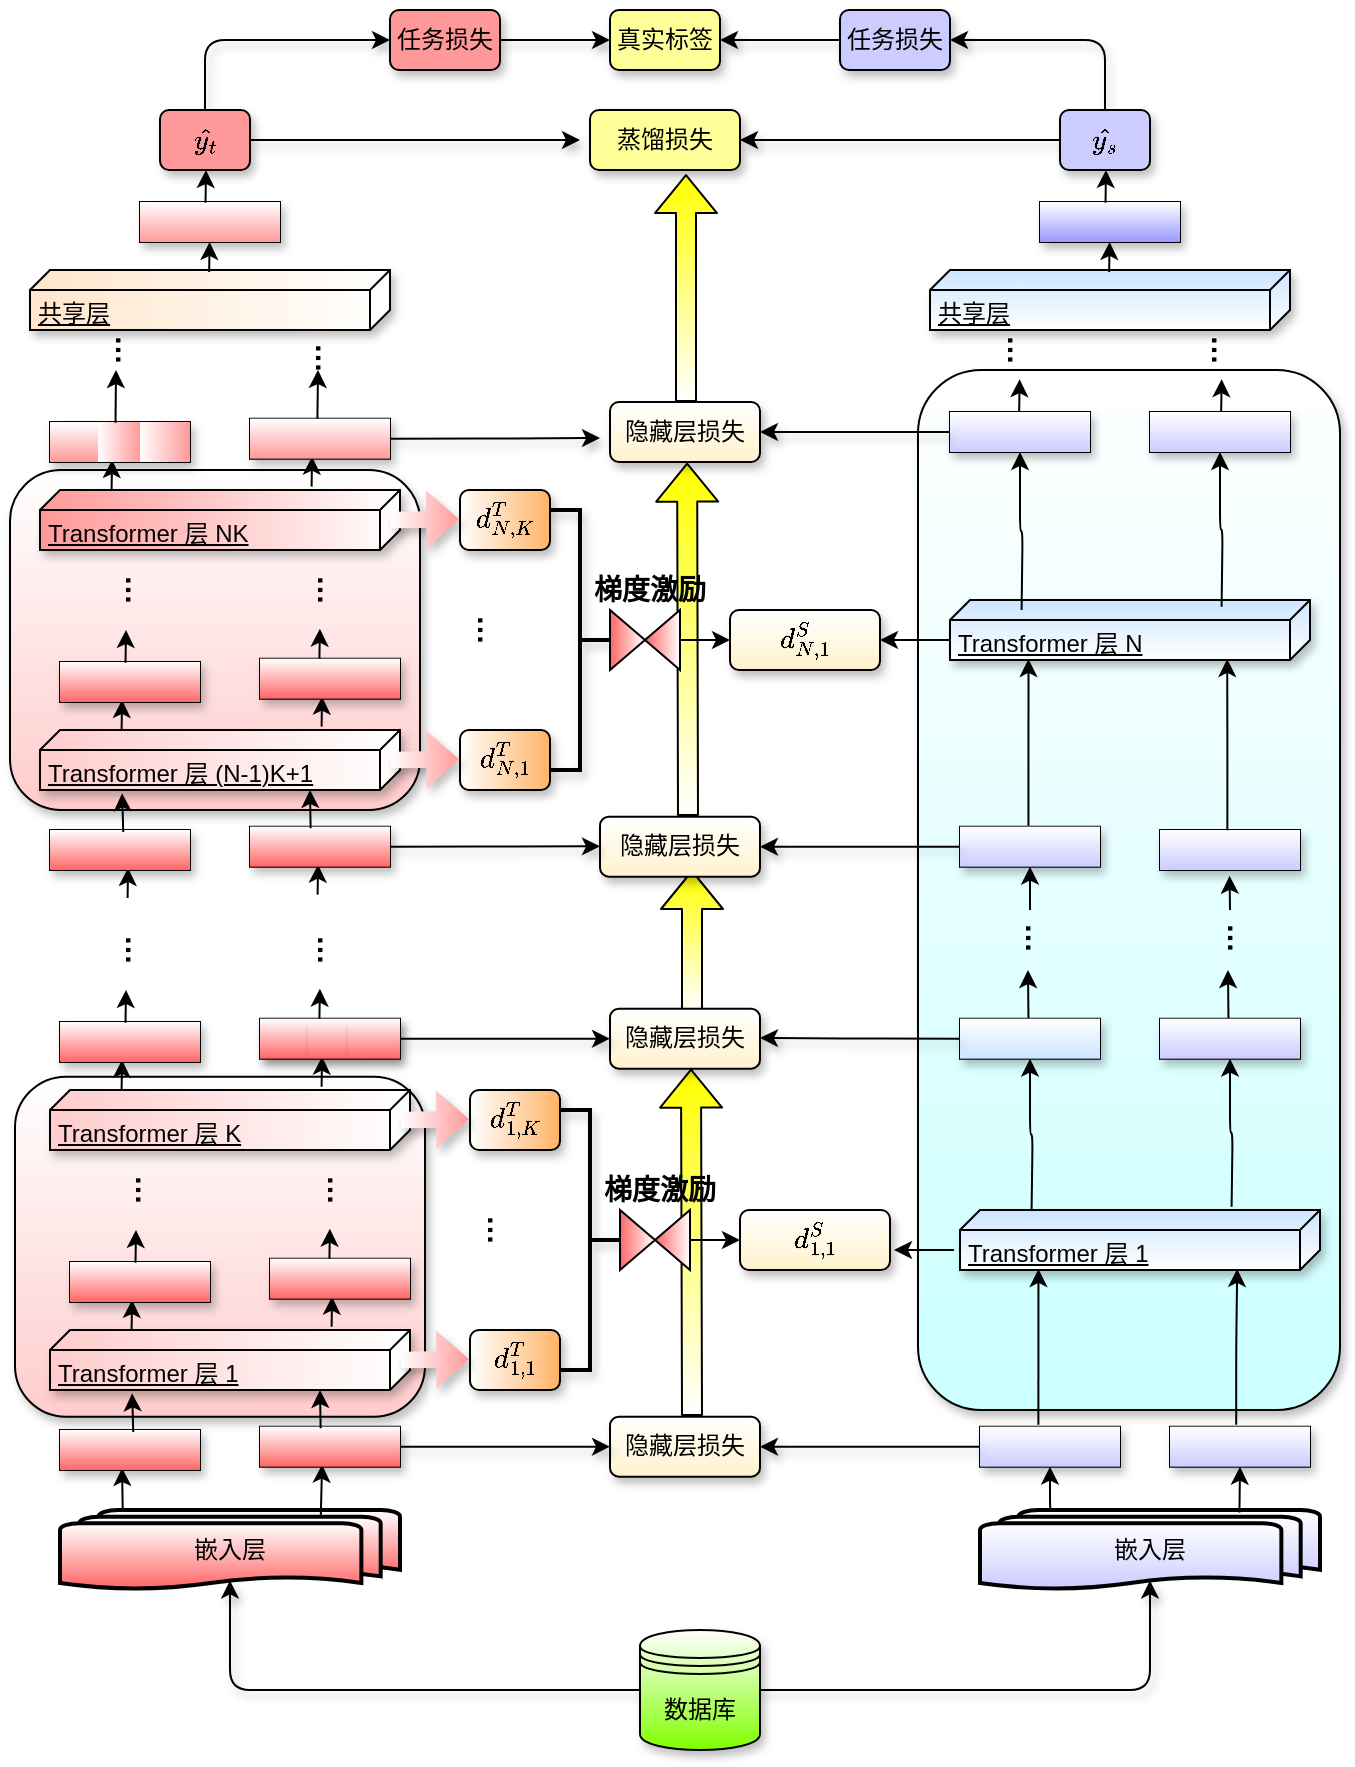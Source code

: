<mxfile version="14.4.6" type="github" pages="2">
  <diagram id="QFHAvYN9q7vDJ9PIt5aK" name="第 1 页">
    <mxGraphModel dx="1209" dy="1749" grid="1" gridSize="10" guides="1" tooltips="1" connect="1" arrows="1" fold="1" page="1" pageScale="1" pageWidth="850" pageHeight="1100" math="1" shadow="0">
      <root>
        <mxCell id="0" />
        <mxCell id="1" parent="0" />
        <mxCell id="D8ahP-f_TRnYbcHtMGsR-19" value="" style="shape=flexArrow;endArrow=classic;html=1;entryX=0.5;entryY=1;entryDx=0;entryDy=0;fillColor=#ffffff;gradientDirection=north;gradientColor=#FFFF00;" parent="1" edge="1">
          <mxGeometry width="50" height="50" relative="1" as="geometry">
            <mxPoint x="474" y="113" as="sourcePoint" />
            <mxPoint x="473.57" y="-63.68" as="targetPoint" />
          </mxGeometry>
        </mxCell>
        <mxCell id="D8ahP-f_TRnYbcHtMGsR-20" value="" style="shape=flexArrow;endArrow=classic;html=1;fillColor=#ffffff;gradientDirection=north;gradientColor=#FFFF00;" parent="1" edge="1">
          <mxGeometry width="50" height="50" relative="1" as="geometry">
            <mxPoint x="476" y="210" as="sourcePoint" />
            <mxPoint x="476" y="140" as="targetPoint" />
          </mxGeometry>
        </mxCell>
        <mxCell id="D8ahP-f_TRnYbcHtMGsR-18" value="" style="shape=flexArrow;endArrow=classic;html=1;entryX=0.5;entryY=1;entryDx=0;entryDy=0;fillColor=#ffffff;gradientDirection=north;gradientColor=#FFFF00;" parent="1" edge="1">
          <mxGeometry width="50" height="50" relative="1" as="geometry">
            <mxPoint x="476" y="413" as="sourcePoint" />
            <mxPoint x="475.5" y="239.32" as="targetPoint" />
          </mxGeometry>
        </mxCell>
        <mxCell id="OD9pVGkKyLUaTJp_mscG-238" value="" style="rounded=1;whiteSpace=wrap;html=1;shadow=1;sketch=0;fillColor=#ffffff;gradientColor=#CCFFFF;" parent="1" vertex="1">
          <mxGeometry x="589" y="-110" width="211" height="520" as="geometry" />
        </mxCell>
        <mxCell id="OD9pVGkKyLUaTJp_mscG-237" value="" style="rounded=1;whiteSpace=wrap;html=1;shadow=1;sketch=0;fillColor=#ffffff;gradientColor=#FFCCCC;" parent="1" vertex="1">
          <mxGeometry x="137.5" y="243.32" width="205" height="170" as="geometry" />
        </mxCell>
        <mxCell id="OD9pVGkKyLUaTJp_mscG-236" value="" style="rounded=1;whiteSpace=wrap;html=1;shadow=1;sketch=0;fillColor=#ffffff;gradientColor=#FFCCCC;" parent="1" vertex="1">
          <mxGeometry x="135" y="-60" width="205" height="170" as="geometry" />
        </mxCell>
        <mxCell id="YewzZzPtPA371rZ0I3oW-21" style="edgeStyle=orthogonalEdgeStyle;curved=0;rounded=1;sketch=0;orthogonalLoop=1;jettySize=auto;html=1;exitX=0.185;exitY=0.156;exitDx=0;exitDy=0;exitPerimeter=0;entryX=0.529;entryY=0.95;entryDx=0;entryDy=0;entryPerimeter=0;" parent="1" source="YewzZzPtPA371rZ0I3oW-1" edge="1">
          <mxGeometry relative="1" as="geometry">
            <mxPoint x="190.8" y="454" as="sourcePoint" />
            <mxPoint x="191.03" y="439" as="targetPoint" />
          </mxGeometry>
        </mxCell>
        <mxCell id="YewzZzPtPA371rZ0I3oW-1" value="嵌入层" style="strokeWidth=2;html=1;shape=mxgraph.flowchart.multi-document;whiteSpace=wrap;gradientColor=#FF6666;" parent="1" vertex="1">
          <mxGeometry x="160" y="460" width="170" height="40" as="geometry" />
        </mxCell>
        <mxCell id="YewzZzPtPA371rZ0I3oW-2" value="Transformer 层 1" style="verticalAlign=top;align=left;spacingTop=8;spacingLeft=2;spacingRight=12;shape=cube;size=10;direction=south;fontStyle=4;html=1;shadow=1;gradientColor=#FFCCCC;" parent="1" vertex="1">
          <mxGeometry x="155" y="370" width="180" height="30" as="geometry" />
        </mxCell>
        <mxCell id="YewzZzPtPA371rZ0I3oW-16" value="" style="shape=table;html=1;whiteSpace=wrap;startSize=0;container=1;collapsible=0;childLayout=tableLayout;swimlaneFillColor=#CCCCFF;shadow=1;gradientColor=#FF6666;" parent="1" vertex="1">
          <mxGeometry x="160" y="420" width="70" height="20" as="geometry" />
        </mxCell>
        <mxCell id="YewzZzPtPA371rZ0I3oW-17" value="" style="shape=partialRectangle;html=1;whiteSpace=wrap;collapsible=0;dropTarget=0;pointerEvents=0;fillColor=none;top=0;left=0;bottom=0;right=0;points=[[0,0.5],[1,0.5]];portConstraint=eastwest;gradientColor=#FFF2CC;" parent="YewzZzPtPA371rZ0I3oW-16" vertex="1">
          <mxGeometry width="70" height="20" as="geometry" />
        </mxCell>
        <mxCell id="YewzZzPtPA371rZ0I3oW-18" value="" style="shape=partialRectangle;html=1;whiteSpace=wrap;connectable=0;overflow=hidden;top=0;left=0;bottom=0;right=0;gradientDirection=south;gradientColor=#FF6666;" parent="YewzZzPtPA371rZ0I3oW-17" vertex="1">
          <mxGeometry width="24" height="20" as="geometry" />
        </mxCell>
        <mxCell id="YewzZzPtPA371rZ0I3oW-19" value="" style="shape=partialRectangle;html=1;whiteSpace=wrap;connectable=0;overflow=hidden;top=0;left=0;bottom=0;right=0;gradientDirection=south;gradientColor=#FF6666;" parent="YewzZzPtPA371rZ0I3oW-17" vertex="1">
          <mxGeometry x="24" width="20" height="20" as="geometry" />
        </mxCell>
        <mxCell id="YewzZzPtPA371rZ0I3oW-20" value="" style="shape=partialRectangle;html=1;whiteSpace=wrap;connectable=0;overflow=hidden;top=0;left=0;bottom=0;right=0;gradientDirection=south;gradientColor=#FF6666;" parent="YewzZzPtPA371rZ0I3oW-17" vertex="1">
          <mxGeometry x="44" width="26" height="20" as="geometry" />
        </mxCell>
        <mxCell id="YewzZzPtPA371rZ0I3oW-22" style="edgeStyle=orthogonalEdgeStyle;curved=0;rounded=1;sketch=0;orthogonalLoop=1;jettySize=auto;html=1;entryX=1.056;entryY=0.844;entryDx=0;entryDy=0;entryPerimeter=0;exitX=0.409;exitY=0.05;exitDx=0;exitDy=0;exitPerimeter=0;" parent="1" edge="1">
          <mxGeometry relative="1" as="geometry">
            <mxPoint x="196.63" y="421" as="sourcePoint" />
            <mxPoint x="196.08" y="401.68" as="targetPoint" />
          </mxGeometry>
        </mxCell>
        <mxCell id="YewzZzPtPA371rZ0I3oW-24" value="隐藏层损失" style="rounded=1;whiteSpace=wrap;html=1;sketch=0;fillColor=#ffffff;gradientColor=#FFF2CC;shadow=1;" parent="1" vertex="1">
          <mxGeometry x="435" y="413.32" width="75" height="30" as="geometry" />
        </mxCell>
        <mxCell id="YewzZzPtPA371rZ0I3oW-33" style="edgeStyle=orthogonalEdgeStyle;curved=0;rounded=1;sketch=0;orthogonalLoop=1;jettySize=auto;html=1;exitX=0.767;exitY=0.086;exitDx=0;exitDy=0;exitPerimeter=0;entryX=0.529;entryY=0.95;entryDx=0;entryDy=0;entryPerimeter=0;" parent="1" source="YewzZzPtPA371rZ0I3oW-1" edge="1">
          <mxGeometry relative="1" as="geometry">
            <mxPoint x="290.8" y="452.32" as="sourcePoint" />
            <mxPoint x="291.03" y="437.32" as="targetPoint" />
          </mxGeometry>
        </mxCell>
        <mxCell id="YewzZzPtPA371rZ0I3oW-35" value="" style="shape=table;html=1;whiteSpace=wrap;startSize=0;container=1;collapsible=0;childLayout=tableLayout;swimlaneFillColor=#CCCCFF;shadow=1;gradientColor=#FF6666;" parent="1" vertex="1">
          <mxGeometry x="260" y="418.32" width="70" height="20" as="geometry" />
        </mxCell>
        <mxCell id="YewzZzPtPA371rZ0I3oW-36" value="" style="shape=partialRectangle;html=1;whiteSpace=wrap;collapsible=0;dropTarget=0;pointerEvents=0;fillColor=none;top=0;left=0;bottom=0;right=0;points=[[0,0.5],[1,0.5]];portConstraint=eastwest;gradientDirection=south;gradientColor=#FF6666;" parent="YewzZzPtPA371rZ0I3oW-35" vertex="1">
          <mxGeometry width="70" height="20" as="geometry" />
        </mxCell>
        <mxCell id="YewzZzPtPA371rZ0I3oW-37" value="" style="shape=partialRectangle;html=1;whiteSpace=wrap;connectable=0;overflow=hidden;top=0;left=0;bottom=0;right=0;gradientDirection=south;gradientColor=#FF6666;" parent="YewzZzPtPA371rZ0I3oW-36" vertex="1">
          <mxGeometry width="24" height="20" as="geometry" />
        </mxCell>
        <mxCell id="YewzZzPtPA371rZ0I3oW-38" value="" style="shape=partialRectangle;html=1;whiteSpace=wrap;connectable=0;overflow=hidden;top=0;left=0;bottom=0;right=0;gradientDirection=south;gradientColor=#FF6666;" parent="YewzZzPtPA371rZ0I3oW-36" vertex="1">
          <mxGeometry x="24" width="20" height="20" as="geometry" />
        </mxCell>
        <mxCell id="YewzZzPtPA371rZ0I3oW-39" value="" style="shape=partialRectangle;html=1;whiteSpace=wrap;connectable=0;overflow=hidden;top=0;left=0;bottom=0;right=0;gradientDirection=south;gradientColor=#FF6666;" parent="YewzZzPtPA371rZ0I3oW-36" vertex="1">
          <mxGeometry x="44" width="26" height="20" as="geometry" />
        </mxCell>
        <object label="$$d_{1,1}^{T}$$" latex="d_{1,1}^{T}" id="YewzZzPtPA371rZ0I3oW-42">
          <mxCell style="rounded=1;whiteSpace=wrap;html=1;sketch=0;fillColor=#ffffff;shadow=1;gradientDirection=east;gradientColor=#FFB366;" parent="1" vertex="1">
            <mxGeometry x="365" y="370" width="45" height="30" as="geometry" />
          </mxCell>
        </object>
        <mxCell id="OD9pVGkKyLUaTJp_mscG-1" style="edgeStyle=orthogonalEdgeStyle;curved=0;rounded=1;sketch=0;orthogonalLoop=1;jettySize=auto;html=1;exitX=0.08;exitY=0.1;exitDx=0;exitDy=0;exitPerimeter=0;entryX=0.529;entryY=0.95;entryDx=0;entryDy=0;entryPerimeter=0;" parent="1" edge="1">
          <mxGeometry relative="1" as="geometry">
            <mxPoint x="195.8" y="370" as="sourcePoint" />
            <mxPoint x="196.03" y="355" as="targetPoint" />
          </mxGeometry>
        </mxCell>
        <mxCell id="OD9pVGkKyLUaTJp_mscG-2" value="" style="shape=table;html=1;whiteSpace=wrap;startSize=0;container=1;collapsible=0;childLayout=tableLayout;swimlaneFillColor=#FFD966;shadow=1;gradientColor=#FF6666;" parent="1" vertex="1">
          <mxGeometry x="165" y="336" width="70" height="20" as="geometry" />
        </mxCell>
        <mxCell id="OD9pVGkKyLUaTJp_mscG-3" value="" style="shape=partialRectangle;html=1;whiteSpace=wrap;collapsible=0;dropTarget=0;pointerEvents=0;fillColor=none;top=0;left=0;bottom=0;right=0;points=[[0,0.5],[1,0.5]];portConstraint=eastwest;gradientColor=#FFF2CC;" parent="OD9pVGkKyLUaTJp_mscG-2" vertex="1">
          <mxGeometry width="70" height="20" as="geometry" />
        </mxCell>
        <mxCell id="OD9pVGkKyLUaTJp_mscG-4" value="" style="shape=partialRectangle;html=1;whiteSpace=wrap;connectable=0;overflow=hidden;top=0;left=0;bottom=0;right=0;gradientDirection=south;gradientColor=#FF6666;" parent="OD9pVGkKyLUaTJp_mscG-3" vertex="1">
          <mxGeometry width="24" height="20" as="geometry" />
        </mxCell>
        <mxCell id="OD9pVGkKyLUaTJp_mscG-5" value="" style="shape=partialRectangle;html=1;whiteSpace=wrap;connectable=0;overflow=hidden;top=0;left=0;bottom=0;right=0;gradientDirection=south;gradientColor=#FF6666;" parent="OD9pVGkKyLUaTJp_mscG-3" vertex="1">
          <mxGeometry x="24" width="20" height="20" as="geometry" />
        </mxCell>
        <mxCell id="OD9pVGkKyLUaTJp_mscG-6" value="" style="shape=partialRectangle;html=1;whiteSpace=wrap;connectable=0;overflow=hidden;top=0;left=0;bottom=0;right=0;gradientDirection=south;gradientColor=#FF6666;" parent="OD9pVGkKyLUaTJp_mscG-3" vertex="1">
          <mxGeometry x="44" width="26" height="20" as="geometry" />
        </mxCell>
        <mxCell id="OD9pVGkKyLUaTJp_mscG-8" style="edgeStyle=orthogonalEdgeStyle;curved=0;rounded=1;sketch=0;orthogonalLoop=1;jettySize=auto;html=1;exitX=0.08;exitY=0.1;exitDx=0;exitDy=0;exitPerimeter=0;entryX=0.529;entryY=0.95;entryDx=0;entryDy=0;entryPerimeter=0;" parent="1" edge="1">
          <mxGeometry relative="1" as="geometry">
            <mxPoint x="295.8" y="368.32" as="sourcePoint" />
            <mxPoint x="296.03" y="353.32" as="targetPoint" />
          </mxGeometry>
        </mxCell>
        <mxCell id="OD9pVGkKyLUaTJp_mscG-9" value="" style="shape=table;html=1;whiteSpace=wrap;startSize=0;container=1;collapsible=0;childLayout=tableLayout;swimlaneFillColor=#FFD966;shadow=1;gradientColor=#FF6666;" parent="1" vertex="1">
          <mxGeometry x="265" y="334.32" width="70" height="20" as="geometry" />
        </mxCell>
        <mxCell id="OD9pVGkKyLUaTJp_mscG-10" value="" style="shape=partialRectangle;html=1;whiteSpace=wrap;collapsible=0;dropTarget=0;pointerEvents=0;fillColor=none;top=0;left=0;bottom=0;right=0;points=[[0,0.5],[1,0.5]];portConstraint=eastwest;gradientColor=#FFF2CC;" parent="OD9pVGkKyLUaTJp_mscG-9" vertex="1">
          <mxGeometry width="70" height="20" as="geometry" />
        </mxCell>
        <mxCell id="OD9pVGkKyLUaTJp_mscG-11" value="" style="shape=partialRectangle;html=1;whiteSpace=wrap;connectable=0;overflow=hidden;top=0;left=0;bottom=0;right=0;gradientDirection=south;gradientColor=#FF6666;" parent="OD9pVGkKyLUaTJp_mscG-10" vertex="1">
          <mxGeometry width="24" height="20" as="geometry" />
        </mxCell>
        <mxCell id="OD9pVGkKyLUaTJp_mscG-12" value="" style="shape=partialRectangle;html=1;whiteSpace=wrap;connectable=0;overflow=hidden;top=0;left=0;bottom=0;right=0;gradientDirection=south;gradientColor=#FF6666;" parent="OD9pVGkKyLUaTJp_mscG-10" vertex="1">
          <mxGeometry x="24" width="20" height="20" as="geometry" />
        </mxCell>
        <mxCell id="OD9pVGkKyLUaTJp_mscG-13" value="" style="shape=partialRectangle;html=1;whiteSpace=wrap;connectable=0;overflow=hidden;top=0;left=0;bottom=0;right=0;gradientDirection=south;gradientColor=#FF6666;" parent="OD9pVGkKyLUaTJp_mscG-10" vertex="1">
          <mxGeometry x="44" width="26" height="20" as="geometry" />
        </mxCell>
        <mxCell id="OD9pVGkKyLUaTJp_mscG-15" style="edgeStyle=orthogonalEdgeStyle;curved=0;rounded=1;sketch=0;orthogonalLoop=1;jettySize=auto;html=1;exitX=0.08;exitY=0.1;exitDx=0;exitDy=0;exitPerimeter=0;entryX=0.529;entryY=0.95;entryDx=0;entryDy=0;entryPerimeter=0;" parent="1" edge="1">
          <mxGeometry relative="1" as="geometry">
            <mxPoint x="294.71" y="334.32" as="sourcePoint" />
            <mxPoint x="294.94" y="319.32" as="targetPoint" />
          </mxGeometry>
        </mxCell>
        <mxCell id="OD9pVGkKyLUaTJp_mscG-17" style="edgeStyle=orthogonalEdgeStyle;curved=0;rounded=1;sketch=0;orthogonalLoop=1;jettySize=auto;html=1;exitX=0.468;exitY=0.021;exitDx=0;exitDy=0;exitPerimeter=0;" parent="1" source="OD9pVGkKyLUaTJp_mscG-3" edge="1">
          <mxGeometry relative="1" as="geometry">
            <mxPoint x="305" y="344" as="sourcePoint" />
            <mxPoint x="198" y="320" as="targetPoint" />
          </mxGeometry>
        </mxCell>
        <mxCell id="OD9pVGkKyLUaTJp_mscG-18" style="edgeStyle=orthogonalEdgeStyle;curved=0;rounded=1;sketch=0;orthogonalLoop=1;jettySize=auto;html=1;exitX=0.433;exitY=0.039;exitDx=0;exitDy=0;exitPerimeter=0;" parent="1" source="YewzZzPtPA371rZ0I3oW-36" edge="1">
          <mxGeometry relative="1" as="geometry">
            <mxPoint x="314.71" y="354.32" as="sourcePoint" />
            <mxPoint x="290" y="400" as="targetPoint" />
          </mxGeometry>
        </mxCell>
        <mxCell id="OD9pVGkKyLUaTJp_mscG-19" value="&lt;b&gt;&lt;font style=&quot;font-size: 15px&quot;&gt;…&lt;/font&gt;&lt;/b&gt;" style="text;html=1;strokeColor=none;fillColor=none;align=center;verticalAlign=middle;whiteSpace=wrap;rounded=0;shadow=1;sketch=0;rotation=90;" parent="1" vertex="1">
          <mxGeometry x="184" y="290" width="40" height="20" as="geometry" />
        </mxCell>
        <mxCell id="OD9pVGkKyLUaTJp_mscG-20" value="&lt;b&gt;&lt;font style=&quot;font-size: 15px&quot;&gt;…&lt;/font&gt;&lt;/b&gt;" style="text;html=1;strokeColor=none;fillColor=none;align=center;verticalAlign=middle;whiteSpace=wrap;rounded=0;shadow=1;sketch=0;rotation=90;" parent="1" vertex="1">
          <mxGeometry x="280" y="290" width="40" height="20" as="geometry" />
        </mxCell>
        <mxCell id="OD9pVGkKyLUaTJp_mscG-21" value="Transformer 层 K" style="verticalAlign=top;align=left;spacingTop=8;spacingLeft=2;spacingRight=12;shape=cube;size=10;direction=south;fontStyle=4;html=1;shadow=1;gradientColor=#FFCCCC;" parent="1" vertex="1">
          <mxGeometry x="155" y="250" width="180" height="30" as="geometry" />
        </mxCell>
        <object label="$$d_{1,K}^{T}$$" latex="d_{1,1}^{T}" id="OD9pVGkKyLUaTJp_mscG-22">
          <mxCell style="rounded=1;whiteSpace=wrap;html=1;sketch=0;fillColor=#ffffff;shadow=1;gradientDirection=east;gradientColor=#FFB366;" parent="1" vertex="1">
            <mxGeometry x="365" y="250" width="45" height="30" as="geometry" />
          </mxCell>
        </object>
        <mxCell id="OD9pVGkKyLUaTJp_mscG-23" style="edgeStyle=orthogonalEdgeStyle;curved=0;rounded=1;sketch=0;orthogonalLoop=1;jettySize=auto;html=1;exitX=0.08;exitY=0.1;exitDx=0;exitDy=0;exitPerimeter=0;entryX=0.529;entryY=0.95;entryDx=0;entryDy=0;entryPerimeter=0;" parent="1" edge="1">
          <mxGeometry relative="1" as="geometry">
            <mxPoint x="190.8" y="250.0" as="sourcePoint" />
            <mxPoint x="191.03" y="235.0" as="targetPoint" />
          </mxGeometry>
        </mxCell>
        <mxCell id="OD9pVGkKyLUaTJp_mscG-24" value="" style="shape=table;html=1;whiteSpace=wrap;startSize=0;container=1;collapsible=0;childLayout=tableLayout;swimlaneFillColor=#CCCCFF;shadow=1;gradientColor=#FF6666;" parent="1" vertex="1">
          <mxGeometry x="160" y="216" width="70" height="20" as="geometry" />
        </mxCell>
        <mxCell id="OD9pVGkKyLUaTJp_mscG-25" value="" style="shape=partialRectangle;html=1;whiteSpace=wrap;collapsible=0;dropTarget=0;pointerEvents=0;fillColor=none;top=0;left=0;bottom=0;right=0;points=[[0,0.5],[1,0.5]];portConstraint=eastwest;gradientDirection=south;gradientColor=#FF6666;" parent="OD9pVGkKyLUaTJp_mscG-24" vertex="1">
          <mxGeometry width="70" height="20" as="geometry" />
        </mxCell>
        <mxCell id="OD9pVGkKyLUaTJp_mscG-26" value="" style="shape=partialRectangle;html=1;whiteSpace=wrap;connectable=0;overflow=hidden;top=0;left=0;bottom=0;right=0;gradientDirection=south;gradientColor=#FF6666;" parent="OD9pVGkKyLUaTJp_mscG-25" vertex="1">
          <mxGeometry width="24" height="20" as="geometry" />
        </mxCell>
        <mxCell id="OD9pVGkKyLUaTJp_mscG-27" value="" style="shape=partialRectangle;html=1;whiteSpace=wrap;connectable=0;overflow=hidden;top=0;left=0;bottom=0;right=0;gradientDirection=south;gradientColor=#FF6666;" parent="OD9pVGkKyLUaTJp_mscG-25" vertex="1">
          <mxGeometry x="24" width="26" height="20" as="geometry" />
        </mxCell>
        <mxCell id="OD9pVGkKyLUaTJp_mscG-28" value="" style="shape=partialRectangle;html=1;whiteSpace=wrap;connectable=0;overflow=hidden;top=0;left=0;bottom=0;right=0;gradientDirection=south;gradientColor=#FF6666;" parent="OD9pVGkKyLUaTJp_mscG-25" vertex="1">
          <mxGeometry x="50" width="20" height="20" as="geometry" />
        </mxCell>
        <mxCell id="OD9pVGkKyLUaTJp_mscG-29" style="edgeStyle=orthogonalEdgeStyle;curved=0;rounded=1;sketch=0;orthogonalLoop=1;jettySize=auto;html=1;exitX=0.08;exitY=0.1;exitDx=0;exitDy=0;exitPerimeter=0;entryX=0.529;entryY=0.95;entryDx=0;entryDy=0;entryPerimeter=0;" parent="1" edge="1">
          <mxGeometry relative="1" as="geometry">
            <mxPoint x="290.8" y="248.32" as="sourcePoint" />
            <mxPoint x="291.03" y="233.32" as="targetPoint" />
          </mxGeometry>
        </mxCell>
        <mxCell id="OD9pVGkKyLUaTJp_mscG-30" value="" style="shape=table;html=1;whiteSpace=wrap;startSize=0;container=1;collapsible=0;childLayout=tableLayout;swimlaneFillColor=#CCCCFF;shadow=1;gradientColor=#FF6666;" parent="1" vertex="1">
          <mxGeometry x="260" y="214.32" width="70" height="20" as="geometry" />
        </mxCell>
        <mxCell id="OD9pVGkKyLUaTJp_mscG-31" value="" style="shape=partialRectangle;html=1;whiteSpace=wrap;collapsible=0;dropTarget=0;pointerEvents=0;fillColor=none;top=0;left=0;bottom=0;right=0;points=[[0,0.5],[1,0.5]];portConstraint=eastwest;gradientColor=#FFF2CC;" parent="OD9pVGkKyLUaTJp_mscG-30" vertex="1">
          <mxGeometry width="70" height="20" as="geometry" />
        </mxCell>
        <mxCell id="OD9pVGkKyLUaTJp_mscG-32" value="" style="shape=partialRectangle;html=1;whiteSpace=wrap;connectable=0;overflow=hidden;top=0;left=0;bottom=0;right=0;shadow=1;swimlaneFillColor=#CCCCFF;startSize=0;gradientColor=#FF6666;" parent="OD9pVGkKyLUaTJp_mscG-31" vertex="1">
          <mxGeometry width="24" height="20" as="geometry" />
        </mxCell>
        <mxCell id="OD9pVGkKyLUaTJp_mscG-33" value="" style="shape=partialRectangle;html=1;whiteSpace=wrap;connectable=0;overflow=hidden;top=0;left=0;bottom=0;right=0;shadow=1;swimlaneFillColor=#CCCCFF;startSize=0;gradientColor=#FF6666;" parent="OD9pVGkKyLUaTJp_mscG-31" vertex="1">
          <mxGeometry x="24" width="20" height="20" as="geometry" />
        </mxCell>
        <mxCell id="OD9pVGkKyLUaTJp_mscG-34" value="" style="shape=partialRectangle;html=1;whiteSpace=wrap;connectable=0;overflow=hidden;top=0;left=0;bottom=0;right=0;shadow=1;swimlaneFillColor=#CCCCFF;startSize=0;gradientColor=#FF6666;" parent="OD9pVGkKyLUaTJp_mscG-31" vertex="1">
          <mxGeometry x="44" width="26" height="20" as="geometry" />
        </mxCell>
        <mxCell id="OD9pVGkKyLUaTJp_mscG-35" style="edgeStyle=orthogonalEdgeStyle;curved=0;rounded=1;sketch=0;orthogonalLoop=1;jettySize=auto;html=1;exitX=0.08;exitY=0.1;exitDx=0;exitDy=0;exitPerimeter=0;entryX=0.529;entryY=0.95;entryDx=0;entryDy=0;entryPerimeter=0;" parent="1" edge="1">
          <mxGeometry relative="1" as="geometry">
            <mxPoint x="289.71" y="214.32" as="sourcePoint" />
            <mxPoint x="289.94" y="199.32" as="targetPoint" />
          </mxGeometry>
        </mxCell>
        <mxCell id="OD9pVGkKyLUaTJp_mscG-36" style="edgeStyle=orthogonalEdgeStyle;curved=0;rounded=1;sketch=0;orthogonalLoop=1;jettySize=auto;html=1;exitX=0.468;exitY=0.021;exitDx=0;exitDy=0;exitPerimeter=0;" parent="1" source="OD9pVGkKyLUaTJp_mscG-25" edge="1">
          <mxGeometry relative="1" as="geometry">
            <mxPoint x="300" y="224" as="sourcePoint" />
            <mxPoint x="193" y="200.0" as="targetPoint" />
          </mxGeometry>
        </mxCell>
        <mxCell id="OD9pVGkKyLUaTJp_mscG-37" value="&lt;b&gt;&lt;font style=&quot;font-size: 15px&quot;&gt;…&lt;/font&gt;&lt;/b&gt;" style="text;html=1;strokeColor=none;fillColor=none;align=center;verticalAlign=middle;whiteSpace=wrap;rounded=0;shadow=1;sketch=0;rotation=90;" parent="1" vertex="1">
          <mxGeometry x="179" y="170" width="40" height="20" as="geometry" />
        </mxCell>
        <mxCell id="OD9pVGkKyLUaTJp_mscG-38" value="&lt;b&gt;&lt;font style=&quot;font-size: 15px&quot;&gt;…&lt;/font&gt;&lt;/b&gt;" style="text;html=1;strokeColor=none;fillColor=none;align=center;verticalAlign=middle;whiteSpace=wrap;rounded=0;shadow=1;sketch=0;rotation=90;" parent="1" vertex="1">
          <mxGeometry x="275" y="170" width="40" height="20" as="geometry" />
        </mxCell>
        <mxCell id="OD9pVGkKyLUaTJp_mscG-39" value="" style="shape=flexArrow;endArrow=classic;html=1;shadow=1;width=8.333;endSize=5.142;fillColor=#ffffff;strokeColor=none;gradientDirection=east;gradientColor=#FF9999;" parent="1" edge="1">
          <mxGeometry width="50" height="50" relative="1" as="geometry">
            <mxPoint x="330" y="265" as="sourcePoint" />
            <mxPoint x="365" y="264.58" as="targetPoint" />
          </mxGeometry>
        </mxCell>
        <mxCell id="OD9pVGkKyLUaTJp_mscG-40" value="" style="shape=flexArrow;endArrow=classic;html=1;shadow=1;width=8.333;endSize=5.142;fillColor=#ffffff;strokeColor=none;gradientDirection=east;gradientColor=#FF9999;" parent="1" edge="1">
          <mxGeometry width="50" height="50" relative="1" as="geometry">
            <mxPoint x="330" y="385" as="sourcePoint" />
            <mxPoint x="365" y="384.58" as="targetPoint" />
          </mxGeometry>
        </mxCell>
        <mxCell id="OD9pVGkKyLUaTJp_mscG-43" value="&lt;b&gt;&lt;font style=&quot;font-size: 15px&quot;&gt;…&lt;/font&gt;&lt;/b&gt;" style="text;html=1;strokeColor=none;fillColor=none;align=center;verticalAlign=middle;whiteSpace=wrap;rounded=0;shadow=1;sketch=0;rotation=90;" parent="1" vertex="1">
          <mxGeometry x="360" y="310" width="40" height="20" as="geometry" />
        </mxCell>
        <mxCell id="OD9pVGkKyLUaTJp_mscG-44" value="" style="strokeWidth=2;html=1;shape=mxgraph.flowchart.annotation_2;align=left;labelPosition=right;pointerEvents=1;rounded=0;shadow=1;sketch=0;fillColor=#ffffff;gradientColor=#FFF2CC;flipH=1;" parent="1" vertex="1">
          <mxGeometry x="410" y="260" width="30" height="130" as="geometry" />
        </mxCell>
        <mxCell id="OD9pVGkKyLUaTJp_mscG-45" style="edgeStyle=orthogonalEdgeStyle;curved=0;rounded=1;sketch=0;orthogonalLoop=1;jettySize=auto;html=1;exitX=0.218;exitY=0.072;exitDx=0;exitDy=0;exitPerimeter=0;entryX=0.5;entryY=1;entryDx=0;entryDy=0;" parent="1" source="OD9pVGkKyLUaTJp_mscG-46" target="OD9pVGkKyLUaTJp_mscG-48" edge="1">
          <mxGeometry relative="1" as="geometry">
            <mxPoint x="650.8" y="454" as="sourcePoint" />
            <mxPoint x="651.03" y="439" as="targetPoint" />
          </mxGeometry>
        </mxCell>
        <mxCell id="OD9pVGkKyLUaTJp_mscG-46" value="嵌入层" style="strokeWidth=2;html=1;shape=mxgraph.flowchart.multi-document;whiteSpace=wrap;gradientColor=#CCCCFF;" parent="1" vertex="1">
          <mxGeometry x="620" y="460" width="170" height="40" as="geometry" />
        </mxCell>
        <mxCell id="s7O8i7RdNWTCqsu9L-gg-1" style="edgeStyle=orthogonalEdgeStyle;rounded=0;orthogonalLoop=1;jettySize=auto;html=1;exitX=0;exitY=0;exitDx=20;exitDy=180;exitPerimeter=0;strokeColor=#000000;fillColor=#ffffff;gradientColor=#FFFF00;" parent="1" edge="1">
          <mxGeometry relative="1" as="geometry">
            <mxPoint x="577" y="329.714" as="targetPoint" />
            <mxPoint x="607" y="330" as="sourcePoint" />
          </mxGeometry>
        </mxCell>
        <mxCell id="OD9pVGkKyLUaTJp_mscG-47" value="Transformer 层 1" style="verticalAlign=top;align=left;spacingTop=8;spacingLeft=2;spacingRight=12;shape=cube;size=10;direction=south;fontStyle=4;html=1;shadow=1;gradientDirection=west;gradientColor=#CCE5FF;" parent="1" vertex="1">
          <mxGeometry x="610" y="310" width="180" height="30" as="geometry" />
        </mxCell>
        <mxCell id="OD9pVGkKyLUaTJp_mscG-48" value="" style="shape=table;html=1;whiteSpace=wrap;startSize=0;container=1;collapsible=0;childLayout=tableLayout;swimlaneFillColor=#CCCCFF;shadow=1;gradientColor=#CCCCFF;" parent="1" vertex="1">
          <mxGeometry x="620" y="418.32" width="70" height="20" as="geometry" />
        </mxCell>
        <mxCell id="OD9pVGkKyLUaTJp_mscG-49" value="" style="shape=partialRectangle;html=1;whiteSpace=wrap;collapsible=0;dropTarget=0;pointerEvents=0;fillColor=none;top=0;left=0;bottom=0;right=0;points=[[0,0.5],[1,0.5]];portConstraint=eastwest;gradientDirection=south;gradientColor=#CCCCFF;" parent="OD9pVGkKyLUaTJp_mscG-48" vertex="1">
          <mxGeometry width="70" height="20" as="geometry" />
        </mxCell>
        <mxCell id="OD9pVGkKyLUaTJp_mscG-50" value="" style="shape=partialRectangle;html=1;whiteSpace=wrap;connectable=0;overflow=hidden;top=0;left=0;bottom=0;right=0;gradientDirection=south;gradientColor=#CCCCFF;" parent="OD9pVGkKyLUaTJp_mscG-49" vertex="1">
          <mxGeometry width="24" height="20" as="geometry" />
        </mxCell>
        <mxCell id="OD9pVGkKyLUaTJp_mscG-51" value="" style="shape=partialRectangle;html=1;whiteSpace=wrap;connectable=0;overflow=hidden;top=0;left=0;bottom=0;right=0;gradientDirection=south;gradientColor=#CCCCFF;" parent="OD9pVGkKyLUaTJp_mscG-49" vertex="1">
          <mxGeometry x="24" width="20" height="20" as="geometry" />
        </mxCell>
        <mxCell id="OD9pVGkKyLUaTJp_mscG-52" value="" style="shape=partialRectangle;html=1;whiteSpace=wrap;connectable=0;overflow=hidden;top=0;left=0;bottom=0;right=0;gradientDirection=south;gradientColor=#CCCCFF;" parent="OD9pVGkKyLUaTJp_mscG-49" vertex="1">
          <mxGeometry x="44" width="26" height="20" as="geometry" />
        </mxCell>
        <mxCell id="OD9pVGkKyLUaTJp_mscG-53" style="edgeStyle=orthogonalEdgeStyle;curved=0;rounded=1;sketch=0;orthogonalLoop=1;jettySize=auto;html=1;entryX=0.983;entryY=0.782;entryDx=0;entryDy=0;entryPerimeter=0;exitX=0.417;exitY=-0.05;exitDx=0;exitDy=0;exitPerimeter=0;" parent="1" source="OD9pVGkKyLUaTJp_mscG-49" target="OD9pVGkKyLUaTJp_mscG-47" edge="1">
          <mxGeometry relative="1" as="geometry">
            <mxPoint x="649.63" y="381" as="sourcePoint" />
            <mxPoint x="649.08" y="361.68" as="targetPoint" />
          </mxGeometry>
        </mxCell>
        <mxCell id="OD9pVGkKyLUaTJp_mscG-54" style="edgeStyle=orthogonalEdgeStyle;curved=0;rounded=1;sketch=0;orthogonalLoop=1;jettySize=auto;html=1;exitX=0.763;exitY=0.031;exitDx=0;exitDy=0;exitPerimeter=0;entryX=0.5;entryY=1;entryDx=0;entryDy=0;" parent="1" source="OD9pVGkKyLUaTJp_mscG-46" target="OD9pVGkKyLUaTJp_mscG-55" edge="1">
          <mxGeometry relative="1" as="geometry">
            <mxPoint x="750.8" y="452.32" as="sourcePoint" />
            <mxPoint x="751.03" y="437.32" as="targetPoint" />
          </mxGeometry>
        </mxCell>
        <mxCell id="OD9pVGkKyLUaTJp_mscG-55" value="" style="shape=table;html=1;whiteSpace=wrap;startSize=0;container=1;collapsible=0;childLayout=tableLayout;swimlaneFillColor=#CCCCFF;shadow=1;gradientColor=#CCCCFF;" parent="1" vertex="1">
          <mxGeometry x="715" y="418.32" width="70" height="20" as="geometry" />
        </mxCell>
        <mxCell id="OD9pVGkKyLUaTJp_mscG-56" value="" style="shape=partialRectangle;html=1;whiteSpace=wrap;collapsible=0;dropTarget=0;pointerEvents=0;fillColor=none;top=0;left=0;bottom=0;right=0;points=[[0,0.5],[1,0.5]];portConstraint=eastwest;gradientColor=#FFF2CC;" parent="OD9pVGkKyLUaTJp_mscG-55" vertex="1">
          <mxGeometry width="70" height="20" as="geometry" />
        </mxCell>
        <mxCell id="OD9pVGkKyLUaTJp_mscG-57" value="" style="shape=partialRectangle;html=1;whiteSpace=wrap;connectable=0;overflow=hidden;top=0;left=0;bottom=0;right=0;gradientDirection=south;gradientColor=#CCCCFF;" parent="OD9pVGkKyLUaTJp_mscG-56" vertex="1">
          <mxGeometry width="24" height="20" as="geometry" />
        </mxCell>
        <mxCell id="OD9pVGkKyLUaTJp_mscG-58" value="" style="shape=partialRectangle;html=1;whiteSpace=wrap;connectable=0;overflow=hidden;top=0;left=0;bottom=0;right=0;gradientDirection=south;gradientColor=#CCCCFF;" parent="OD9pVGkKyLUaTJp_mscG-56" vertex="1">
          <mxGeometry x="24" width="20" height="20" as="geometry" />
        </mxCell>
        <mxCell id="OD9pVGkKyLUaTJp_mscG-59" value="" style="shape=partialRectangle;html=1;whiteSpace=wrap;connectable=0;overflow=hidden;top=0;left=0;bottom=0;right=0;gradientDirection=south;gradientColor=#CCCCFF;" parent="OD9pVGkKyLUaTJp_mscG-56" vertex="1">
          <mxGeometry x="44" width="26" height="20" as="geometry" />
        </mxCell>
        <mxCell id="OD9pVGkKyLUaTJp_mscG-74" style="edgeStyle=orthogonalEdgeStyle;curved=0;rounded=1;sketch=0;orthogonalLoop=1;jettySize=auto;html=1;exitX=0.473;exitY=-0.05;exitDx=0;exitDy=0;exitPerimeter=0;entryX=0.983;entryY=0.23;entryDx=0;entryDy=0;entryPerimeter=0;" parent="1" source="OD9pVGkKyLUaTJp_mscG-56" target="OD9pVGkKyLUaTJp_mscG-47" edge="1">
          <mxGeometry relative="1" as="geometry">
            <mxPoint x="748.31" y="379.1" as="sourcePoint" />
            <mxPoint x="748" y="360" as="targetPoint" />
          </mxGeometry>
        </mxCell>
        <object label="$$d_{1,1}^{S}$$" latex="d_{1,1}^{T}" id="OD9pVGkKyLUaTJp_mscG-75">
          <mxCell style="rounded=1;whiteSpace=wrap;html=1;sketch=0;fillColor=#ffffff;gradientColor=#FFF2CC;shadow=1;" parent="1" vertex="1">
            <mxGeometry x="500" y="310" width="75" height="30" as="geometry" />
          </mxCell>
        </object>
        <mxCell id="OD9pVGkKyLUaTJp_mscG-80" style="edgeStyle=orthogonalEdgeStyle;curved=0;rounded=1;sketch=0;orthogonalLoop=1;jettySize=auto;html=1;exitX=0.08;exitY=0.1;exitDx=0;exitDy=0;exitPerimeter=0;entryX=0.5;entryY=1;entryDx=0;entryDy=0;" parent="1" target="OD9pVGkKyLUaTJp_mscG-81" edge="1">
          <mxGeometry relative="1" as="geometry">
            <mxPoint x="645.8" y="310" as="sourcePoint" />
            <mxPoint x="646.03" y="295" as="targetPoint" />
          </mxGeometry>
        </mxCell>
        <mxCell id="OD9pVGkKyLUaTJp_mscG-81" value="" style="shape=table;html=1;whiteSpace=wrap;startSize=0;container=1;collapsible=0;childLayout=tableLayout;swimlaneFillColor=#CCCCFF;shadow=1;gradientColor=#CCCCFF;" parent="1" vertex="1">
          <mxGeometry x="610" y="214.32" width="70" height="20" as="geometry" />
        </mxCell>
        <mxCell id="OD9pVGkKyLUaTJp_mscG-82" value="" style="shape=partialRectangle;html=1;whiteSpace=wrap;collapsible=0;dropTarget=0;pointerEvents=0;fillColor=none;top=0;left=0;bottom=0;right=0;points=[[0,0.5],[1,0.5]];portConstraint=eastwest;gradientColor=#FFF2CC;" parent="OD9pVGkKyLUaTJp_mscG-81" vertex="1">
          <mxGeometry width="70" height="20" as="geometry" />
        </mxCell>
        <mxCell id="OD9pVGkKyLUaTJp_mscG-83" value="" style="shape=partialRectangle;html=1;whiteSpace=wrap;connectable=0;overflow=hidden;top=0;left=0;bottom=0;right=0;gradientDirection=south;gradientColor=#CCE5FF;" parent="OD9pVGkKyLUaTJp_mscG-82" vertex="1">
          <mxGeometry width="24" height="20" as="geometry" />
        </mxCell>
        <mxCell id="OD9pVGkKyLUaTJp_mscG-84" value="" style="shape=partialRectangle;html=1;whiteSpace=wrap;connectable=0;overflow=hidden;top=0;left=0;bottom=0;right=0;gradientDirection=south;gradientColor=#CCE5FF;" parent="OD9pVGkKyLUaTJp_mscG-82" vertex="1">
          <mxGeometry x="24" width="20" height="20" as="geometry" />
        </mxCell>
        <mxCell id="OD9pVGkKyLUaTJp_mscG-85" value="" style="shape=partialRectangle;html=1;whiteSpace=wrap;connectable=0;overflow=hidden;top=0;left=0;bottom=0;right=0;gradientDirection=south;gradientColor=#CCE5FF;" parent="OD9pVGkKyLUaTJp_mscG-82" vertex="1">
          <mxGeometry x="44" width="26" height="20" as="geometry" />
        </mxCell>
        <mxCell id="OD9pVGkKyLUaTJp_mscG-87" style="edgeStyle=orthogonalEdgeStyle;curved=0;rounded=1;sketch=0;orthogonalLoop=1;jettySize=auto;html=1;exitX=0.08;exitY=0.1;exitDx=0;exitDy=0;exitPerimeter=0;entryX=0.5;entryY=1;entryDx=0;entryDy=0;" parent="1" target="OD9pVGkKyLUaTJp_mscG-88" edge="1">
          <mxGeometry relative="1" as="geometry">
            <mxPoint x="745.8" y="308.32" as="sourcePoint" />
            <mxPoint x="746.03" y="293.32" as="targetPoint" />
          </mxGeometry>
        </mxCell>
        <mxCell id="OD9pVGkKyLUaTJp_mscG-88" value="" style="shape=table;html=1;whiteSpace=wrap;startSize=0;container=1;collapsible=0;childLayout=tableLayout;swimlaneFillColor=#CCCCFF;shadow=1;gradientColor=#CCCCFF;" parent="1" vertex="1">
          <mxGeometry x="710" y="214.32" width="70" height="20" as="geometry" />
        </mxCell>
        <mxCell id="OD9pVGkKyLUaTJp_mscG-89" value="" style="shape=partialRectangle;html=1;whiteSpace=wrap;collapsible=0;dropTarget=0;pointerEvents=0;fillColor=none;top=0;left=0;bottom=0;right=0;points=[[0,0.5],[1,0.5]];portConstraint=eastwest;gradientColor=#FFF2CC;" parent="OD9pVGkKyLUaTJp_mscG-88" vertex="1">
          <mxGeometry width="70" height="20" as="geometry" />
        </mxCell>
        <mxCell id="OD9pVGkKyLUaTJp_mscG-90" value="" style="shape=partialRectangle;html=1;whiteSpace=wrap;connectable=0;overflow=hidden;top=0;left=0;bottom=0;right=0;gradientDirection=south;gradientColor=#CCCCFF;" parent="OD9pVGkKyLUaTJp_mscG-89" vertex="1">
          <mxGeometry width="24" height="20" as="geometry" />
        </mxCell>
        <mxCell id="OD9pVGkKyLUaTJp_mscG-91" value="" style="shape=partialRectangle;html=1;whiteSpace=wrap;connectable=0;overflow=hidden;top=0;left=0;bottom=0;right=0;gradientDirection=south;gradientColor=#CCCCFF;" parent="OD9pVGkKyLUaTJp_mscG-89" vertex="1">
          <mxGeometry x="24" width="20" height="20" as="geometry" />
        </mxCell>
        <mxCell id="OD9pVGkKyLUaTJp_mscG-92" value="" style="shape=partialRectangle;html=1;whiteSpace=wrap;connectable=0;overflow=hidden;top=0;left=0;bottom=0;right=0;gradientDirection=south;gradientColor=#CCCCFF;" parent="OD9pVGkKyLUaTJp_mscG-89" vertex="1">
          <mxGeometry x="44" width="26" height="20" as="geometry" />
        </mxCell>
        <mxCell id="OD9pVGkKyLUaTJp_mscG-94" style="edgeStyle=orthogonalEdgeStyle;curved=0;rounded=1;sketch=0;orthogonalLoop=1;jettySize=auto;html=1;exitX=0.08;exitY=0.1;exitDx=0;exitDy=0;exitPerimeter=0;entryX=0.529;entryY=0.95;entryDx=0;entryDy=0;entryPerimeter=0;" parent="1" edge="1">
          <mxGeometry relative="1" as="geometry">
            <mxPoint x="193.8" y="154" as="sourcePoint" />
            <mxPoint x="194.03" y="139" as="targetPoint" />
          </mxGeometry>
        </mxCell>
        <mxCell id="OD9pVGkKyLUaTJp_mscG-95" value="Transformer 层 (N-1)K+1" style="verticalAlign=top;align=left;spacingTop=8;spacingLeft=2;spacingRight=12;shape=cube;size=10;direction=south;fontStyle=4;html=1;shadow=1;gradientColor=#FFCCCC;" parent="1" vertex="1">
          <mxGeometry x="150" y="70" width="180" height="30" as="geometry" />
        </mxCell>
        <mxCell id="OD9pVGkKyLUaTJp_mscG-96" value="" style="shape=table;html=1;whiteSpace=wrap;startSize=0;container=1;collapsible=0;childLayout=tableLayout;swimlaneFillColor=#CCCCFF;shadow=1;gradientColor=#FF6666;" parent="1" vertex="1">
          <mxGeometry x="155" y="120" width="70" height="20" as="geometry" />
        </mxCell>
        <mxCell id="OD9pVGkKyLUaTJp_mscG-97" value="" style="shape=partialRectangle;html=1;whiteSpace=wrap;collapsible=0;dropTarget=0;pointerEvents=0;fillColor=none;top=0;left=0;bottom=0;right=0;points=[[0,0.5],[1,0.5]];portConstraint=eastwest;gradientColor=#FFF2CC;" parent="OD9pVGkKyLUaTJp_mscG-96" vertex="1">
          <mxGeometry width="70" height="20" as="geometry" />
        </mxCell>
        <mxCell id="OD9pVGkKyLUaTJp_mscG-98" value="" style="shape=partialRectangle;html=1;whiteSpace=wrap;connectable=0;overflow=hidden;top=0;left=0;bottom=0;right=0;gradientDirection=south;gradientColor=#FF6666;" parent="OD9pVGkKyLUaTJp_mscG-97" vertex="1">
          <mxGeometry width="24" height="20" as="geometry" />
        </mxCell>
        <mxCell id="OD9pVGkKyLUaTJp_mscG-99" value="" style="shape=partialRectangle;html=1;whiteSpace=wrap;connectable=0;overflow=hidden;top=0;left=0;bottom=0;right=0;gradientDirection=south;gradientColor=#FF6666;" parent="OD9pVGkKyLUaTJp_mscG-97" vertex="1">
          <mxGeometry x="24" width="20" height="20" as="geometry" />
        </mxCell>
        <mxCell id="OD9pVGkKyLUaTJp_mscG-100" value="" style="shape=partialRectangle;html=1;whiteSpace=wrap;connectable=0;overflow=hidden;top=0;left=0;bottom=0;right=0;gradientDirection=south;gradientColor=#FF6666;" parent="OD9pVGkKyLUaTJp_mscG-97" vertex="1">
          <mxGeometry x="44" width="26" height="20" as="geometry" />
        </mxCell>
        <mxCell id="OD9pVGkKyLUaTJp_mscG-101" style="edgeStyle=orthogonalEdgeStyle;curved=0;rounded=1;sketch=0;orthogonalLoop=1;jettySize=auto;html=1;entryX=1.056;entryY=0.844;entryDx=0;entryDy=0;entryPerimeter=0;exitX=0.409;exitY=0.05;exitDx=0;exitDy=0;exitPerimeter=0;" parent="1" edge="1">
          <mxGeometry relative="1" as="geometry">
            <mxPoint x="191.63" y="121.0" as="sourcePoint" />
            <mxPoint x="191.08" y="101.68" as="targetPoint" />
          </mxGeometry>
        </mxCell>
        <mxCell id="OD9pVGkKyLUaTJp_mscG-102" value="隐藏层损失" style="rounded=1;whiteSpace=wrap;html=1;sketch=0;fillColor=#ffffff;gradientColor=#FFF2CC;shadow=1;" parent="1" vertex="1">
          <mxGeometry x="430" y="113.32" width="80" height="30" as="geometry" />
        </mxCell>
        <mxCell id="OD9pVGkKyLUaTJp_mscG-103" style="edgeStyle=orthogonalEdgeStyle;curved=0;rounded=1;sketch=0;orthogonalLoop=1;jettySize=auto;html=1;exitX=0.08;exitY=0.1;exitDx=0;exitDy=0;exitPerimeter=0;entryX=0.529;entryY=0.95;entryDx=0;entryDy=0;entryPerimeter=0;" parent="1" edge="1">
          <mxGeometry relative="1" as="geometry">
            <mxPoint x="288.8" y="152.32" as="sourcePoint" />
            <mxPoint x="289.03" y="137.32" as="targetPoint" />
          </mxGeometry>
        </mxCell>
        <mxCell id="OD9pVGkKyLUaTJp_mscG-104" value="" style="shape=table;html=1;whiteSpace=wrap;startSize=0;container=1;collapsible=0;childLayout=tableLayout;swimlaneFillColor=#CCCCFF;shadow=1;gradientColor=#FF6666;" parent="1" vertex="1">
          <mxGeometry x="255" y="118.32" width="70" height="20" as="geometry" />
        </mxCell>
        <mxCell id="OD9pVGkKyLUaTJp_mscG-105" value="" style="shape=partialRectangle;html=1;whiteSpace=wrap;collapsible=0;dropTarget=0;pointerEvents=0;fillColor=none;top=0;left=0;bottom=0;right=0;points=[[0,0.5],[1,0.5]];portConstraint=eastwest;gradientDirection=south;gradientColor=#FF6666;" parent="OD9pVGkKyLUaTJp_mscG-104" vertex="1">
          <mxGeometry width="70" height="20" as="geometry" />
        </mxCell>
        <mxCell id="OD9pVGkKyLUaTJp_mscG-106" value="" style="shape=partialRectangle;html=1;whiteSpace=wrap;connectable=0;overflow=hidden;top=0;left=0;bottom=0;right=0;gradientDirection=south;gradientColor=#FF6666;" parent="OD9pVGkKyLUaTJp_mscG-105" vertex="1">
          <mxGeometry width="24" height="20" as="geometry" />
        </mxCell>
        <mxCell id="OD9pVGkKyLUaTJp_mscG-107" value="" style="shape=partialRectangle;html=1;whiteSpace=wrap;connectable=0;overflow=hidden;top=0;left=0;bottom=0;right=0;gradientDirection=south;gradientColor=#FF6666;" parent="OD9pVGkKyLUaTJp_mscG-105" vertex="1">
          <mxGeometry x="24" width="20" height="20" as="geometry" />
        </mxCell>
        <mxCell id="OD9pVGkKyLUaTJp_mscG-108" value="" style="shape=partialRectangle;html=1;whiteSpace=wrap;connectable=0;overflow=hidden;top=0;left=0;bottom=0;right=0;gradientDirection=south;gradientColor=#FF6666;" parent="OD9pVGkKyLUaTJp_mscG-105" vertex="1">
          <mxGeometry x="44" width="26" height="20" as="geometry" />
        </mxCell>
        <object label="$$d_{N,1}^{T}$$" latex="d_{1,1}^{T}" id="OD9pVGkKyLUaTJp_mscG-109">
          <mxCell style="rounded=1;whiteSpace=wrap;html=1;sketch=0;fillColor=#ffffff;shadow=1;gradientDirection=east;gradientColor=#FFB366;" parent="1" vertex="1">
            <mxGeometry x="360" y="70" width="45" height="30" as="geometry" />
          </mxCell>
        </object>
        <mxCell id="OD9pVGkKyLUaTJp_mscG-110" style="edgeStyle=orthogonalEdgeStyle;curved=0;rounded=1;sketch=0;orthogonalLoop=1;jettySize=auto;html=1;exitX=0.08;exitY=0.1;exitDx=0;exitDy=0;exitPerimeter=0;entryX=0.529;entryY=0.95;entryDx=0;entryDy=0;entryPerimeter=0;" parent="1" edge="1">
          <mxGeometry relative="1" as="geometry">
            <mxPoint x="190.8" y="70.0" as="sourcePoint" />
            <mxPoint x="191.03" y="55.0" as="targetPoint" />
          </mxGeometry>
        </mxCell>
        <mxCell id="OD9pVGkKyLUaTJp_mscG-111" value="" style="shape=table;html=1;whiteSpace=wrap;startSize=0;container=1;collapsible=0;childLayout=tableLayout;swimlaneFillColor=#CCCCFF;shadow=1;gradientColor=#FF6666;" parent="1" vertex="1">
          <mxGeometry x="160" y="36" width="70" height="20" as="geometry" />
        </mxCell>
        <mxCell id="OD9pVGkKyLUaTJp_mscG-112" value="" style="shape=partialRectangle;html=1;whiteSpace=wrap;collapsible=0;dropTarget=0;pointerEvents=0;fillColor=none;top=0;left=0;bottom=0;right=0;points=[[0,0.5],[1,0.5]];portConstraint=eastwest;gradientColor=#FFF2CC;gradientDirection=south;" parent="OD9pVGkKyLUaTJp_mscG-111" vertex="1">
          <mxGeometry width="70" height="20" as="geometry" />
        </mxCell>
        <mxCell id="OD9pVGkKyLUaTJp_mscG-113" value="" style="shape=partialRectangle;html=1;whiteSpace=wrap;connectable=0;overflow=hidden;top=0;left=0;bottom=0;right=0;gradientDirection=south;gradientColor=#FF6666;" parent="OD9pVGkKyLUaTJp_mscG-112" vertex="1">
          <mxGeometry width="24" height="20" as="geometry" />
        </mxCell>
        <mxCell id="OD9pVGkKyLUaTJp_mscG-114" value="" style="shape=partialRectangle;html=1;whiteSpace=wrap;connectable=0;overflow=hidden;top=0;left=0;bottom=0;right=0;gradientDirection=south;gradientColor=#FF6666;" parent="OD9pVGkKyLUaTJp_mscG-112" vertex="1">
          <mxGeometry x="24" width="20" height="20" as="geometry" />
        </mxCell>
        <mxCell id="OD9pVGkKyLUaTJp_mscG-115" value="" style="shape=partialRectangle;html=1;whiteSpace=wrap;connectable=0;overflow=hidden;top=0;left=0;bottom=0;right=0;gradientDirection=south;gradientColor=#FF6666;" parent="OD9pVGkKyLUaTJp_mscG-112" vertex="1">
          <mxGeometry x="44" width="26" height="20" as="geometry" />
        </mxCell>
        <mxCell id="OD9pVGkKyLUaTJp_mscG-116" style="edgeStyle=orthogonalEdgeStyle;curved=0;rounded=1;sketch=0;orthogonalLoop=1;jettySize=auto;html=1;exitX=0.08;exitY=0.1;exitDx=0;exitDy=0;exitPerimeter=0;entryX=0.529;entryY=0.95;entryDx=0;entryDy=0;entryPerimeter=0;" parent="1" edge="1">
          <mxGeometry relative="1" as="geometry">
            <mxPoint x="290.8" y="68.32" as="sourcePoint" />
            <mxPoint x="291.03" y="53.32" as="targetPoint" />
          </mxGeometry>
        </mxCell>
        <mxCell id="OD9pVGkKyLUaTJp_mscG-117" value="" style="shape=table;html=1;whiteSpace=wrap;startSize=0;container=1;collapsible=0;childLayout=tableLayout;swimlaneFillColor=#CCCCFF;shadow=1;gradientColor=#FF6666;" parent="1" vertex="1">
          <mxGeometry x="260" y="34.32" width="70" height="20" as="geometry" />
        </mxCell>
        <mxCell id="OD9pVGkKyLUaTJp_mscG-118" value="" style="shape=partialRectangle;html=1;whiteSpace=wrap;collapsible=0;dropTarget=0;pointerEvents=0;fillColor=none;top=0;left=0;bottom=0;right=0;points=[[0,0.5],[1,0.5]];portConstraint=eastwest;gradientColor=#FFF2CC;" parent="OD9pVGkKyLUaTJp_mscG-117" vertex="1">
          <mxGeometry width="70" height="20" as="geometry" />
        </mxCell>
        <mxCell id="OD9pVGkKyLUaTJp_mscG-119" value="" style="shape=partialRectangle;html=1;whiteSpace=wrap;connectable=0;overflow=hidden;top=0;left=0;bottom=0;right=0;gradientDirection=south;gradientColor=#FF6666;" parent="OD9pVGkKyLUaTJp_mscG-118" vertex="1">
          <mxGeometry width="24" height="20" as="geometry" />
        </mxCell>
        <mxCell id="OD9pVGkKyLUaTJp_mscG-120" value="" style="shape=partialRectangle;html=1;whiteSpace=wrap;connectable=0;overflow=hidden;top=0;left=0;bottom=0;right=0;gradientDirection=south;gradientColor=#FF6666;" parent="OD9pVGkKyLUaTJp_mscG-118" vertex="1">
          <mxGeometry x="24" width="20" height="20" as="geometry" />
        </mxCell>
        <mxCell id="OD9pVGkKyLUaTJp_mscG-121" value="" style="shape=partialRectangle;html=1;whiteSpace=wrap;connectable=0;overflow=hidden;top=0;left=0;bottom=0;right=0;gradientDirection=south;gradientColor=#FF6666;" parent="OD9pVGkKyLUaTJp_mscG-118" vertex="1">
          <mxGeometry x="44" width="26" height="20" as="geometry" />
        </mxCell>
        <mxCell id="OD9pVGkKyLUaTJp_mscG-122" style="edgeStyle=orthogonalEdgeStyle;curved=0;rounded=1;sketch=0;orthogonalLoop=1;jettySize=auto;html=1;exitX=0.08;exitY=0.1;exitDx=0;exitDy=0;exitPerimeter=0;entryX=0.529;entryY=0.95;entryDx=0;entryDy=0;entryPerimeter=0;" parent="1" edge="1">
          <mxGeometry relative="1" as="geometry">
            <mxPoint x="289.71" y="34.32" as="sourcePoint" />
            <mxPoint x="289.94" y="19.32" as="targetPoint" />
          </mxGeometry>
        </mxCell>
        <mxCell id="OD9pVGkKyLUaTJp_mscG-123" style="edgeStyle=orthogonalEdgeStyle;curved=0;rounded=1;sketch=0;orthogonalLoop=1;jettySize=auto;html=1;exitX=0.468;exitY=0.021;exitDx=0;exitDy=0;exitPerimeter=0;" parent="1" source="OD9pVGkKyLUaTJp_mscG-112" edge="1">
          <mxGeometry relative="1" as="geometry">
            <mxPoint x="300" y="44" as="sourcePoint" />
            <mxPoint x="193" y="20.0" as="targetPoint" />
          </mxGeometry>
        </mxCell>
        <mxCell id="OD9pVGkKyLUaTJp_mscG-124" style="edgeStyle=orthogonalEdgeStyle;curved=0;rounded=1;sketch=0;orthogonalLoop=1;jettySize=auto;html=1;exitX=0.433;exitY=0.039;exitDx=0;exitDy=0;exitPerimeter=0;" parent="1" source="OD9pVGkKyLUaTJp_mscG-105" edge="1">
          <mxGeometry relative="1" as="geometry">
            <mxPoint x="309.71" y="54.32" as="sourcePoint" />
            <mxPoint x="285" y="100.0" as="targetPoint" />
          </mxGeometry>
        </mxCell>
        <mxCell id="OD9pVGkKyLUaTJp_mscG-125" value="&lt;b&gt;&lt;font style=&quot;font-size: 15px&quot;&gt;…&lt;/font&gt;&lt;/b&gt;" style="text;html=1;strokeColor=none;fillColor=none;align=center;verticalAlign=middle;whiteSpace=wrap;rounded=0;shadow=1;sketch=0;rotation=90;" parent="1" vertex="1">
          <mxGeometry x="179" y="-10" width="40" height="20" as="geometry" />
        </mxCell>
        <mxCell id="OD9pVGkKyLUaTJp_mscG-126" value="&lt;b&gt;&lt;font style=&quot;font-size: 15px&quot;&gt;…&lt;/font&gt;&lt;/b&gt;" style="text;html=1;strokeColor=none;fillColor=none;align=center;verticalAlign=middle;whiteSpace=wrap;rounded=0;shadow=1;sketch=0;rotation=90;" parent="1" vertex="1">
          <mxGeometry x="275" y="-10" width="40" height="20" as="geometry" />
        </mxCell>
        <mxCell id="OD9pVGkKyLUaTJp_mscG-127" value="Transformer 层 NK" style="verticalAlign=top;align=left;spacingTop=8;spacingLeft=2;spacingRight=12;shape=cube;size=10;direction=south;fontStyle=4;html=1;shadow=1;gradientColor=#FF9999;" parent="1" vertex="1">
          <mxGeometry x="150" y="-50" width="180" height="30" as="geometry" />
        </mxCell>
        <object label="$$d_{N,K}^{T}$$" latex="d_{1,1}^{T}" id="OD9pVGkKyLUaTJp_mscG-128">
          <mxCell style="rounded=1;whiteSpace=wrap;html=1;sketch=0;fillColor=#ffffff;shadow=1;gradientDirection=east;gradientColor=#FFB366;" parent="1" vertex="1">
            <mxGeometry x="360" y="-50" width="45" height="30" as="geometry" />
          </mxCell>
        </object>
        <mxCell id="OD9pVGkKyLUaTJp_mscG-129" style="edgeStyle=orthogonalEdgeStyle;curved=0;rounded=1;sketch=0;orthogonalLoop=1;jettySize=auto;html=1;exitX=0.08;exitY=0.1;exitDx=0;exitDy=0;exitPerimeter=0;entryX=0.529;entryY=0.95;entryDx=0;entryDy=0;entryPerimeter=0;" parent="1" edge="1">
          <mxGeometry relative="1" as="geometry">
            <mxPoint x="185.8" y="-50.0" as="sourcePoint" />
            <mxPoint x="186.03" y="-65.0" as="targetPoint" />
          </mxGeometry>
        </mxCell>
        <mxCell id="OD9pVGkKyLUaTJp_mscG-130" value="" style="shape=table;html=1;whiteSpace=wrap;startSize=0;container=1;collapsible=0;childLayout=tableLayout;swimlaneFillColor=#FFD966;shadow=1;fillColor=#FFD966;gradientColor=#FFD966;" parent="1" vertex="1">
          <mxGeometry x="155" y="-84" width="70" height="20" as="geometry" />
        </mxCell>
        <mxCell id="OD9pVGkKyLUaTJp_mscG-131" value="" style="shape=partialRectangle;html=1;whiteSpace=wrap;collapsible=0;dropTarget=0;pointerEvents=0;fillColor=none;top=0;left=0;bottom=0;right=0;points=[[0,0.5],[1,0.5]];portConstraint=eastwest;gradientDirection=south;gradientColor=#FFCCCC;" parent="OD9pVGkKyLUaTJp_mscG-130" vertex="1">
          <mxGeometry width="70" height="20" as="geometry" />
        </mxCell>
        <mxCell id="OD9pVGkKyLUaTJp_mscG-132" value="" style="shape=partialRectangle;html=1;whiteSpace=wrap;connectable=0;overflow=hidden;top=0;left=0;bottom=0;right=0;gradientDirection=south;gradientColor=#FF9999;" parent="OD9pVGkKyLUaTJp_mscG-131" vertex="1">
          <mxGeometry width="24" height="20" as="geometry" />
        </mxCell>
        <mxCell id="OD9pVGkKyLUaTJp_mscG-133" value="" style="shape=partialRectangle;html=1;whiteSpace=wrap;connectable=0;overflow=hidden;top=0;left=0;bottom=0;right=0;gradientDirection=east;gradientColor=#FF9999;" parent="OD9pVGkKyLUaTJp_mscG-131" vertex="1">
          <mxGeometry x="24" width="21" height="20" as="geometry" />
        </mxCell>
        <mxCell id="OD9pVGkKyLUaTJp_mscG-134" value="" style="shape=partialRectangle;html=1;whiteSpace=wrap;connectable=0;overflow=hidden;top=0;left=0;bottom=0;right=0;gradientDirection=east;gradientColor=#FF9999;" parent="OD9pVGkKyLUaTJp_mscG-131" vertex="1">
          <mxGeometry x="45" width="25" height="20" as="geometry" />
        </mxCell>
        <mxCell id="OD9pVGkKyLUaTJp_mscG-135" style="edgeStyle=orthogonalEdgeStyle;curved=0;rounded=1;sketch=0;orthogonalLoop=1;jettySize=auto;html=1;exitX=0.08;exitY=0.1;exitDx=0;exitDy=0;exitPerimeter=0;entryX=0.529;entryY=0.95;entryDx=0;entryDy=0;entryPerimeter=0;" parent="1" edge="1">
          <mxGeometry relative="1" as="geometry">
            <mxPoint x="285.8" y="-51.68" as="sourcePoint" />
            <mxPoint x="286.03" y="-66.68" as="targetPoint" />
          </mxGeometry>
        </mxCell>
        <mxCell id="OD9pVGkKyLUaTJp_mscG-136" value="" style="shape=table;html=1;whiteSpace=wrap;startSize=0;container=1;collapsible=0;childLayout=tableLayout;swimlaneFillColor=#CCCCFF;shadow=1;gradientColor=#CCCCFF;" parent="1" vertex="1">
          <mxGeometry x="255" y="-85.68" width="70" height="20" as="geometry" />
        </mxCell>
        <mxCell id="OD9pVGkKyLUaTJp_mscG-137" value="" style="shape=partialRectangle;html=1;whiteSpace=wrap;collapsible=0;dropTarget=0;pointerEvents=0;fillColor=none;top=0;left=0;bottom=0;right=0;points=[[0,0.5],[1,0.5]];portConstraint=eastwest;gradientColor=#FFF2CC;" parent="OD9pVGkKyLUaTJp_mscG-136" vertex="1">
          <mxGeometry width="70" height="20" as="geometry" />
        </mxCell>
        <mxCell id="OD9pVGkKyLUaTJp_mscG-138" value="" style="shape=partialRectangle;html=1;whiteSpace=wrap;connectable=0;overflow=hidden;top=0;left=0;bottom=0;right=0;gradientDirection=south;gradientColor=#FF9999;" parent="OD9pVGkKyLUaTJp_mscG-137" vertex="1">
          <mxGeometry width="24" height="20" as="geometry" />
        </mxCell>
        <mxCell id="OD9pVGkKyLUaTJp_mscG-139" value="" style="shape=partialRectangle;html=1;whiteSpace=wrap;connectable=0;overflow=hidden;top=0;left=0;bottom=0;right=0;gradientDirection=south;gradientColor=#FF9999;" parent="OD9pVGkKyLUaTJp_mscG-137" vertex="1">
          <mxGeometry x="24" width="20" height="20" as="geometry" />
        </mxCell>
        <mxCell id="OD9pVGkKyLUaTJp_mscG-140" value="" style="shape=partialRectangle;html=1;whiteSpace=wrap;connectable=0;overflow=hidden;top=0;left=0;bottom=0;right=0;gradientDirection=south;gradientColor=#FF9999;" parent="OD9pVGkKyLUaTJp_mscG-137" vertex="1">
          <mxGeometry x="44" width="26" height="20" as="geometry" />
        </mxCell>
        <mxCell id="OD9pVGkKyLUaTJp_mscG-141" style="edgeStyle=orthogonalEdgeStyle;curved=0;rounded=1;sketch=0;orthogonalLoop=1;jettySize=auto;html=1;exitX=0.08;exitY=0.1;exitDx=0;exitDy=0;exitPerimeter=0;" parent="1" edge="1">
          <mxGeometry relative="1" as="geometry">
            <mxPoint x="288.71" y="-85.68" as="sourcePoint" />
            <mxPoint x="289" y="-110" as="targetPoint" />
          </mxGeometry>
        </mxCell>
        <mxCell id="OD9pVGkKyLUaTJp_mscG-142" style="edgeStyle=orthogonalEdgeStyle;curved=0;rounded=1;sketch=0;orthogonalLoop=1;jettySize=auto;html=1;exitX=0.468;exitY=0.021;exitDx=0;exitDy=0;exitPerimeter=0;" parent="1" source="OD9pVGkKyLUaTJp_mscG-131" edge="1">
          <mxGeometry relative="1" as="geometry">
            <mxPoint x="295" y="-76" as="sourcePoint" />
            <mxPoint x="188" y="-110" as="targetPoint" />
          </mxGeometry>
        </mxCell>
        <mxCell id="OD9pVGkKyLUaTJp_mscG-143" value="&lt;b&gt;&lt;font style=&quot;font-size: 15px&quot;&gt;…&lt;/font&gt;&lt;/b&gt;" style="text;html=1;strokeColor=none;fillColor=none;align=center;verticalAlign=middle;whiteSpace=wrap;rounded=0;shadow=1;sketch=0;rotation=90;" parent="1" vertex="1">
          <mxGeometry x="174" y="-130" width="40" height="20" as="geometry" />
        </mxCell>
        <mxCell id="OD9pVGkKyLUaTJp_mscG-144" value="&lt;b&gt;&lt;font style=&quot;font-size: 15px&quot;&gt;…&lt;/font&gt;&lt;/b&gt;" style="text;html=1;strokeColor=none;fillColor=none;align=center;verticalAlign=middle;whiteSpace=wrap;rounded=0;shadow=1;sketch=0;rotation=90;" parent="1" vertex="1">
          <mxGeometry x="274" y="-126" width="40" height="20" as="geometry" />
        </mxCell>
        <mxCell id="OD9pVGkKyLUaTJp_mscG-145" value="" style="shape=flexArrow;endArrow=classic;html=1;shadow=1;width=8.333;endSize=5.142;fillColor=#ffffff;strokeColor=none;gradientDirection=east;gradientColor=#FF9999;" parent="1" edge="1">
          <mxGeometry width="50" height="50" relative="1" as="geometry">
            <mxPoint x="325" y="-35" as="sourcePoint" />
            <mxPoint x="360" y="-35.42" as="targetPoint" />
          </mxGeometry>
        </mxCell>
        <mxCell id="OD9pVGkKyLUaTJp_mscG-146" value="" style="shape=flexArrow;endArrow=classic;html=1;shadow=1;width=8.333;endSize=5.142;fillColor=#ffffff;strokeColor=none;gradientDirection=east;gradientColor=#FF9999;" parent="1" edge="1">
          <mxGeometry width="50" height="50" relative="1" as="geometry">
            <mxPoint x="325" y="85.0" as="sourcePoint" />
            <mxPoint x="360" y="84.58" as="targetPoint" />
          </mxGeometry>
        </mxCell>
        <mxCell id="OD9pVGkKyLUaTJp_mscG-147" value="&lt;b&gt;&lt;font style=&quot;font-size: 15px&quot;&gt;…&lt;/font&gt;&lt;/b&gt;" style="text;html=1;strokeColor=none;fillColor=none;align=center;verticalAlign=middle;whiteSpace=wrap;rounded=0;shadow=1;sketch=0;rotation=90;" parent="1" vertex="1">
          <mxGeometry x="355" y="10" width="40" height="20" as="geometry" />
        </mxCell>
        <mxCell id="OD9pVGkKyLUaTJp_mscG-149" style="edgeStyle=orthogonalEdgeStyle;curved=0;rounded=1;sketch=0;orthogonalLoop=1;jettySize=auto;html=1;entryX=0.5;entryY=1;entryDx=0;entryDy=0;" parent="1" target="OD9pVGkKyLUaTJp_mscG-152" edge="1">
          <mxGeometry relative="1" as="geometry">
            <mxPoint x="645" y="160" as="sourcePoint" />
            <mxPoint x="646.03" y="139" as="targetPoint" />
          </mxGeometry>
        </mxCell>
        <mxCell id="s7O8i7RdNWTCqsu9L-gg-6" style="edgeStyle=orthogonalEdgeStyle;rounded=0;orthogonalLoop=1;jettySize=auto;html=1;exitX=0;exitY=0;exitDx=20;exitDy=180;exitPerimeter=0;entryX=1;entryY=0.5;entryDx=0;entryDy=0;strokeColor=#000000;fillColor=#ffffff;gradientColor=#FFFF00;" parent="1" source="OD9pVGkKyLUaTJp_mscG-151" target="OD9pVGkKyLUaTJp_mscG-165" edge="1">
          <mxGeometry relative="1" as="geometry" />
        </mxCell>
        <mxCell id="OD9pVGkKyLUaTJp_mscG-151" value="Transformer 层 N" style="verticalAlign=top;align=left;spacingTop=8;spacingLeft=2;spacingRight=12;shape=cube;size=10;direction=south;fontStyle=4;html=1;shadow=1;gradientColor=#CCE5FF;gradientDirection=west;" parent="1" vertex="1">
          <mxGeometry x="605" y="5" width="180" height="30" as="geometry" />
        </mxCell>
        <mxCell id="OD9pVGkKyLUaTJp_mscG-152" value="" style="shape=table;html=1;whiteSpace=wrap;startSize=0;container=1;collapsible=0;childLayout=tableLayout;swimlaneFillColor=#CCCCFF;shadow=1;gradientColor=#CCCCFF;" parent="1" vertex="1">
          <mxGeometry x="610" y="118.32" width="70" height="20" as="geometry" />
        </mxCell>
        <mxCell id="OD9pVGkKyLUaTJp_mscG-153" value="" style="shape=partialRectangle;html=1;whiteSpace=wrap;collapsible=0;dropTarget=0;pointerEvents=0;fillColor=none;top=0;left=0;bottom=0;right=0;points=[[0,0.5],[1,0.5]];portConstraint=eastwest;gradientColor=#FFF2CC;" parent="OD9pVGkKyLUaTJp_mscG-152" vertex="1">
          <mxGeometry width="70" height="20" as="geometry" />
        </mxCell>
        <mxCell id="OD9pVGkKyLUaTJp_mscG-154" value="" style="shape=partialRectangle;html=1;whiteSpace=wrap;connectable=0;overflow=hidden;top=0;left=0;bottom=0;right=0;gradientDirection=south;gradientColor=#CCCCFF;" parent="OD9pVGkKyLUaTJp_mscG-153" vertex="1">
          <mxGeometry width="24" height="20" as="geometry" />
        </mxCell>
        <mxCell id="OD9pVGkKyLUaTJp_mscG-155" value="" style="shape=partialRectangle;html=1;whiteSpace=wrap;connectable=0;overflow=hidden;top=0;left=0;bottom=0;right=0;gradientDirection=south;gradientColor=#CCCCFF;" parent="OD9pVGkKyLUaTJp_mscG-153" vertex="1">
          <mxGeometry x="24" width="20" height="20" as="geometry" />
        </mxCell>
        <mxCell id="OD9pVGkKyLUaTJp_mscG-156" value="" style="shape=partialRectangle;html=1;whiteSpace=wrap;connectable=0;overflow=hidden;top=0;left=0;bottom=0;right=0;gradientDirection=south;gradientColor=#CCCCFF;" parent="OD9pVGkKyLUaTJp_mscG-153" vertex="1">
          <mxGeometry x="44" width="26" height="20" as="geometry" />
        </mxCell>
        <mxCell id="OD9pVGkKyLUaTJp_mscG-157" style="edgeStyle=orthogonalEdgeStyle;curved=0;rounded=1;sketch=0;orthogonalLoop=1;jettySize=auto;html=1;entryX=0.983;entryY=0.782;entryDx=0;entryDy=0;entryPerimeter=0;exitX=0.489;exitY=-0.022;exitDx=0;exitDy=0;exitPerimeter=0;" parent="1" source="OD9pVGkKyLUaTJp_mscG-153" target="OD9pVGkKyLUaTJp_mscG-151" edge="1">
          <mxGeometry relative="1" as="geometry">
            <mxPoint x="644.63" y="81.0" as="sourcePoint" />
            <mxPoint x="644.08" y="61.68" as="targetPoint" />
          </mxGeometry>
        </mxCell>
        <mxCell id="OD9pVGkKyLUaTJp_mscG-159" value="" style="shape=table;html=1;whiteSpace=wrap;startSize=0;container=1;collapsible=0;childLayout=tableLayout;swimlaneFillColor=#CCCCFF;shadow=1;gradientColor=#CCCCFF;" parent="1" vertex="1">
          <mxGeometry x="710" y="120" width="70" height="20" as="geometry" />
        </mxCell>
        <mxCell id="OD9pVGkKyLUaTJp_mscG-160" value="" style="shape=partialRectangle;html=1;whiteSpace=wrap;collapsible=0;dropTarget=0;pointerEvents=0;fillColor=none;top=0;left=0;bottom=0;right=0;points=[[0,0.5],[1,0.5]];portConstraint=eastwest;gradientColor=#FFF2CC;" parent="OD9pVGkKyLUaTJp_mscG-159" vertex="1">
          <mxGeometry width="70" height="20" as="geometry" />
        </mxCell>
        <mxCell id="OD9pVGkKyLUaTJp_mscG-161" value="" style="shape=partialRectangle;html=1;whiteSpace=wrap;connectable=0;overflow=hidden;top=0;left=0;bottom=0;right=0;gradientDirection=south;gradientColor=#CCCCFF;" parent="OD9pVGkKyLUaTJp_mscG-160" vertex="1">
          <mxGeometry width="24" height="20" as="geometry" />
        </mxCell>
        <mxCell id="OD9pVGkKyLUaTJp_mscG-162" value="" style="shape=partialRectangle;html=1;whiteSpace=wrap;connectable=0;overflow=hidden;top=0;left=0;bottom=0;right=0;gradientDirection=south;gradientColor=#CCCCFF;" parent="OD9pVGkKyLUaTJp_mscG-160" vertex="1">
          <mxGeometry x="24" width="20" height="20" as="geometry" />
        </mxCell>
        <mxCell id="OD9pVGkKyLUaTJp_mscG-163" value="" style="shape=partialRectangle;html=1;whiteSpace=wrap;connectable=0;overflow=hidden;top=0;left=0;bottom=0;right=0;gradientDirection=south;gradientColor=#CCCCFF;" parent="OD9pVGkKyLUaTJp_mscG-160" vertex="1">
          <mxGeometry x="44" width="26" height="20" as="geometry" />
        </mxCell>
        <mxCell id="OD9pVGkKyLUaTJp_mscG-164" style="edgeStyle=orthogonalEdgeStyle;curved=0;rounded=1;sketch=0;orthogonalLoop=1;jettySize=auto;html=1;exitX=0.481;exitY=0.006;exitDx=0;exitDy=0;exitPerimeter=0;entryX=0.983;entryY=0.23;entryDx=0;entryDy=0;entryPerimeter=0;" parent="1" source="OD9pVGkKyLUaTJp_mscG-160" target="OD9pVGkKyLUaTJp_mscG-151" edge="1">
          <mxGeometry relative="1" as="geometry">
            <mxPoint x="743.31" y="79.1" as="sourcePoint" />
            <mxPoint x="743" y="60" as="targetPoint" />
          </mxGeometry>
        </mxCell>
        <object label="$$d_{N,1}^{S}$$" latex="d_{1,1}^{T}" id="OD9pVGkKyLUaTJp_mscG-165">
          <mxCell style="rounded=1;whiteSpace=wrap;html=1;sketch=0;fillColor=#ffffff;gradientColor=#FFF2CC;shadow=1;" parent="1" vertex="1">
            <mxGeometry x="495" y="10" width="75" height="30" as="geometry" />
          </mxCell>
        </object>
        <mxCell id="OD9pVGkKyLUaTJp_mscG-167" style="edgeStyle=orthogonalEdgeStyle;curved=0;rounded=1;sketch=0;orthogonalLoop=1;jettySize=auto;html=1;exitX=0.08;exitY=0.1;exitDx=0;exitDy=0;exitPerimeter=0;entryX=0.5;entryY=1;entryDx=0;entryDy=0;" parent="1" target="OD9pVGkKyLUaTJp_mscG-168" edge="1">
          <mxGeometry relative="1" as="geometry">
            <mxPoint x="640.8" y="10" as="sourcePoint" />
            <mxPoint x="641.03" y="-5" as="targetPoint" />
          </mxGeometry>
        </mxCell>
        <mxCell id="OD9pVGkKyLUaTJp_mscG-168" value="" style="shape=table;html=1;whiteSpace=wrap;startSize=0;container=1;collapsible=0;childLayout=tableLayout;swimlaneFillColor=#CCCCFF;shadow=1;gradientColor=#CCCCFF;" parent="1" vertex="1">
          <mxGeometry x="605" y="-89" width="70" height="20" as="geometry" />
        </mxCell>
        <mxCell id="OD9pVGkKyLUaTJp_mscG-169" value="" style="shape=partialRectangle;html=1;whiteSpace=wrap;collapsible=0;dropTarget=0;pointerEvents=0;top=0;left=0;bottom=0;right=0;points=[[0,0.5],[1,0.5]];portConstraint=eastwest;gradientColor=#CCCCFF;" parent="OD9pVGkKyLUaTJp_mscG-168" vertex="1">
          <mxGeometry width="70" height="20" as="geometry" />
        </mxCell>
        <mxCell id="OD9pVGkKyLUaTJp_mscG-170" value="" style="shape=partialRectangle;html=1;whiteSpace=wrap;connectable=0;overflow=hidden;top=0;left=0;bottom=0;right=0;gradientDirection=south;gradientColor=#CCCCFF;" parent="OD9pVGkKyLUaTJp_mscG-169" vertex="1">
          <mxGeometry width="24" height="20" as="geometry" />
        </mxCell>
        <mxCell id="OD9pVGkKyLUaTJp_mscG-171" value="" style="shape=partialRectangle;html=1;whiteSpace=wrap;connectable=0;overflow=hidden;top=0;left=0;bottom=0;right=0;gradientDirection=south;gradientColor=#CCCCFF;" parent="OD9pVGkKyLUaTJp_mscG-169" vertex="1">
          <mxGeometry x="24" width="20" height="20" as="geometry" />
        </mxCell>
        <mxCell id="OD9pVGkKyLUaTJp_mscG-172" value="" style="shape=partialRectangle;html=1;whiteSpace=wrap;connectable=0;overflow=hidden;top=0;left=0;bottom=0;right=0;gradientDirection=south;gradientColor=#CCCCFF;" parent="OD9pVGkKyLUaTJp_mscG-169" vertex="1">
          <mxGeometry x="44" width="26" height="20" as="geometry" />
        </mxCell>
        <mxCell id="OD9pVGkKyLUaTJp_mscG-174" style="edgeStyle=orthogonalEdgeStyle;curved=0;rounded=1;sketch=0;orthogonalLoop=1;jettySize=auto;html=1;exitX=0.08;exitY=0.1;exitDx=0;exitDy=0;exitPerimeter=0;entryX=0.5;entryY=1;entryDx=0;entryDy=0;" parent="1" target="OD9pVGkKyLUaTJp_mscG-175" edge="1">
          <mxGeometry relative="1" as="geometry">
            <mxPoint x="740.8" y="8.32" as="sourcePoint" />
            <mxPoint x="741.03" y="-6.68" as="targetPoint" />
          </mxGeometry>
        </mxCell>
        <mxCell id="OD9pVGkKyLUaTJp_mscG-175" value="" style="shape=table;html=1;whiteSpace=wrap;startSize=0;container=1;collapsible=0;childLayout=tableLayout;swimlaneFillColor=#CCCCFF;shadow=1;gradientColor=#CCCCFF;" parent="1" vertex="1">
          <mxGeometry x="705" y="-89" width="70" height="20" as="geometry" />
        </mxCell>
        <mxCell id="OD9pVGkKyLUaTJp_mscG-176" value="" style="shape=partialRectangle;html=1;whiteSpace=wrap;collapsible=0;dropTarget=0;pointerEvents=0;fillColor=none;top=0;left=0;bottom=0;right=0;points=[[0,0.5],[1,0.5]];portConstraint=eastwest;gradientColor=#FFF2CC;" parent="OD9pVGkKyLUaTJp_mscG-175" vertex="1">
          <mxGeometry width="70" height="20" as="geometry" />
        </mxCell>
        <mxCell id="OD9pVGkKyLUaTJp_mscG-177" value="" style="shape=partialRectangle;html=1;whiteSpace=wrap;connectable=0;overflow=hidden;top=0;left=0;bottom=0;right=0;gradientDirection=south;gradientColor=#CCCCFF;" parent="OD9pVGkKyLUaTJp_mscG-176" vertex="1">
          <mxGeometry width="24" height="20" as="geometry" />
        </mxCell>
        <mxCell id="OD9pVGkKyLUaTJp_mscG-178" value="" style="shape=partialRectangle;html=1;whiteSpace=wrap;connectable=0;overflow=hidden;top=0;left=0;bottom=0;right=0;gradientDirection=south;gradientColor=#CCCCFF;" parent="OD9pVGkKyLUaTJp_mscG-176" vertex="1">
          <mxGeometry x="24" width="20" height="20" as="geometry" />
        </mxCell>
        <mxCell id="OD9pVGkKyLUaTJp_mscG-179" value="" style="shape=partialRectangle;html=1;whiteSpace=wrap;connectable=0;overflow=hidden;top=0;left=0;bottom=0;right=0;gradientDirection=south;gradientColor=#CCCCFF;" parent="OD9pVGkKyLUaTJp_mscG-176" vertex="1">
          <mxGeometry x="44" width="26" height="20" as="geometry" />
        </mxCell>
        <mxCell id="OD9pVGkKyLUaTJp_mscG-181" value="隐藏层损失" style="rounded=1;whiteSpace=wrap;html=1;sketch=0;fillColor=#ffffff;gradientColor=#FFF2CC;shadow=1;" parent="1" vertex="1">
          <mxGeometry x="435" y="209.32" width="75" height="30" as="geometry" />
        </mxCell>
        <mxCell id="OD9pVGkKyLUaTJp_mscG-182" value="隐藏层损失" style="rounded=1;whiteSpace=wrap;html=1;sketch=0;fillColor=#ffffff;gradientColor=#FFF2CC;shadow=1;" parent="1" vertex="1">
          <mxGeometry x="435" y="-94.0" width="75" height="30" as="geometry" />
        </mxCell>
        <mxCell id="OD9pVGkKyLUaTJp_mscG-183" style="edgeStyle=orthogonalEdgeStyle;curved=0;rounded=1;sketch=0;orthogonalLoop=1;jettySize=auto;html=1;entryX=0.497;entryY=1.144;entryDx=0;entryDy=0;entryPerimeter=0;" parent="1" target="OD9pVGkKyLUaTJp_mscG-160" edge="1">
          <mxGeometry relative="1" as="geometry">
            <mxPoint x="745" y="160" as="sourcePoint" />
            <mxPoint x="655" y="148.32" as="targetPoint" />
          </mxGeometry>
        </mxCell>
        <mxCell id="OD9pVGkKyLUaTJp_mscG-184" style="edgeStyle=orthogonalEdgeStyle;curved=0;rounded=1;sketch=0;orthogonalLoop=1;jettySize=auto;html=1;exitX=1;exitY=0.5;exitDx=0;exitDy=0;shadow=1;" parent="1" source="OD9pVGkKyLUaTJp_mscG-105" edge="1">
          <mxGeometry relative="1" as="geometry">
            <mxPoint x="430" y="128.167" as="targetPoint" />
          </mxGeometry>
        </mxCell>
        <mxCell id="OD9pVGkKyLUaTJp_mscG-185" style="edgeStyle=orthogonalEdgeStyle;curved=0;rounded=1;sketch=0;orthogonalLoop=1;jettySize=auto;html=1;exitX=0;exitY=0.5;exitDx=0;exitDy=0;shadow=1;entryX=1;entryY=0.5;entryDx=0;entryDy=0;" parent="1" source="OD9pVGkKyLUaTJp_mscG-153" target="OD9pVGkKyLUaTJp_mscG-102" edge="1">
          <mxGeometry relative="1" as="geometry">
            <mxPoint x="520" y="128" as="targetPoint" />
          </mxGeometry>
        </mxCell>
        <mxCell id="OD9pVGkKyLUaTJp_mscG-186" style="edgeStyle=orthogonalEdgeStyle;curved=0;rounded=1;sketch=0;orthogonalLoop=1;jettySize=auto;html=1;exitX=0;exitY=0.5;exitDx=0;exitDy=0;shadow=1;" parent="1" source="OD9pVGkKyLUaTJp_mscG-82" edge="1">
          <mxGeometry relative="1" as="geometry">
            <mxPoint x="510" y="224" as="targetPoint" />
          </mxGeometry>
        </mxCell>
        <mxCell id="OD9pVGkKyLUaTJp_mscG-187" style="edgeStyle=orthogonalEdgeStyle;curved=0;rounded=1;sketch=0;orthogonalLoop=1;jettySize=auto;html=1;exitX=1;exitY=0.5;exitDx=0;exitDy=0;entryX=0;entryY=0.5;entryDx=0;entryDy=0;shadow=1;" parent="1" source="OD9pVGkKyLUaTJp_mscG-31" target="OD9pVGkKyLUaTJp_mscG-181" edge="1">
          <mxGeometry relative="1" as="geometry" />
        </mxCell>
        <mxCell id="OD9pVGkKyLUaTJp_mscG-189" style="edgeStyle=orthogonalEdgeStyle;curved=0;rounded=1;sketch=0;orthogonalLoop=1;jettySize=auto;html=1;exitX=0.489;exitY=-0.016;exitDx=0;exitDy=0;exitPerimeter=0;" parent="1" edge="1">
          <mxGeometry relative="1" as="geometry">
            <mxPoint x="644.23" y="214" as="sourcePoint" />
            <mxPoint x="644" y="190" as="targetPoint" />
          </mxGeometry>
        </mxCell>
        <mxCell id="OD9pVGkKyLUaTJp_mscG-190" style="edgeStyle=orthogonalEdgeStyle;curved=0;rounded=1;sketch=0;orthogonalLoop=1;jettySize=auto;html=1;exitX=0.489;exitY=-0.016;exitDx=0;exitDy=0;exitPerimeter=0;" parent="1" edge="1">
          <mxGeometry relative="1" as="geometry">
            <mxPoint x="744.23" y="214" as="sourcePoint" />
            <mxPoint x="744" y="190" as="targetPoint" />
          </mxGeometry>
        </mxCell>
        <mxCell id="OD9pVGkKyLUaTJp_mscG-191" value="&lt;b&gt;&lt;font style=&quot;font-size: 15px&quot;&gt;…&lt;/font&gt;&lt;/b&gt;" style="text;html=1;strokeColor=none;fillColor=none;align=center;verticalAlign=middle;whiteSpace=wrap;rounded=0;shadow=1;sketch=0;rotation=90;" parent="1" vertex="1">
          <mxGeometry x="629" y="164" width="40" height="20" as="geometry" />
        </mxCell>
        <mxCell id="OD9pVGkKyLUaTJp_mscG-192" value="&lt;b&gt;&lt;font style=&quot;font-size: 15px&quot;&gt;…&lt;/font&gt;&lt;/b&gt;" style="text;html=1;strokeColor=none;fillColor=none;align=center;verticalAlign=middle;whiteSpace=wrap;rounded=0;shadow=1;sketch=0;rotation=90;" parent="1" vertex="1">
          <mxGeometry x="730" y="164" width="40" height="20" as="geometry" />
        </mxCell>
        <mxCell id="OD9pVGkKyLUaTJp_mscG-193" style="edgeStyle=orthogonalEdgeStyle;curved=0;rounded=1;sketch=0;orthogonalLoop=1;jettySize=auto;html=1;exitX=1;exitY=0.5;exitDx=0;exitDy=0;entryX=0;entryY=0.5;entryDx=0;entryDy=0;shadow=1;" parent="1" source="YewzZzPtPA371rZ0I3oW-36" target="YewzZzPtPA371rZ0I3oW-24" edge="1">
          <mxGeometry relative="1" as="geometry" />
        </mxCell>
        <mxCell id="OD9pVGkKyLUaTJp_mscG-194" style="edgeStyle=orthogonalEdgeStyle;curved=0;rounded=1;sketch=0;orthogonalLoop=1;jettySize=auto;html=1;exitX=0;exitY=0.5;exitDx=0;exitDy=0;entryX=1;entryY=0.5;entryDx=0;entryDy=0;shadow=1;" parent="1" source="OD9pVGkKyLUaTJp_mscG-49" target="YewzZzPtPA371rZ0I3oW-24" edge="1">
          <mxGeometry relative="1" as="geometry" />
        </mxCell>
        <mxCell id="OD9pVGkKyLUaTJp_mscG-195" style="edgeStyle=orthogonalEdgeStyle;curved=0;rounded=1;sketch=0;orthogonalLoop=1;jettySize=auto;html=1;exitX=1;exitY=0.5;exitDx=0;exitDy=0;shadow=1;" parent="1" source="OD9pVGkKyLUaTJp_mscG-137" edge="1">
          <mxGeometry relative="1" as="geometry">
            <mxPoint x="430" y="-76" as="targetPoint" />
          </mxGeometry>
        </mxCell>
        <mxCell id="OD9pVGkKyLUaTJp_mscG-196" style="edgeStyle=orthogonalEdgeStyle;curved=0;rounded=1;sketch=0;orthogonalLoop=1;jettySize=auto;html=1;exitX=0;exitY=0.5;exitDx=0;exitDy=0;shadow=1;" parent="1" source="OD9pVGkKyLUaTJp_mscG-169" target="OD9pVGkKyLUaTJp_mscG-182" edge="1">
          <mxGeometry relative="1" as="geometry" />
        </mxCell>
        <mxCell id="OD9pVGkKyLUaTJp_mscG-198" style="edgeStyle=orthogonalEdgeStyle;curved=0;rounded=1;sketch=0;orthogonalLoop=1;jettySize=auto;html=1;exitX=0;exitY=0.5;exitDx=0;exitDy=0;entryX=0.5;entryY=0.88;entryDx=0;entryDy=0;entryPerimeter=0;shadow=1;" parent="1" source="OD9pVGkKyLUaTJp_mscG-197" target="YewzZzPtPA371rZ0I3oW-1" edge="1">
          <mxGeometry relative="1" as="geometry" />
        </mxCell>
        <mxCell id="OD9pVGkKyLUaTJp_mscG-199" style="edgeStyle=orthogonalEdgeStyle;curved=0;rounded=1;sketch=0;orthogonalLoop=1;jettySize=auto;html=1;exitX=1;exitY=0.5;exitDx=0;exitDy=0;entryX=0.5;entryY=0.88;entryDx=0;entryDy=0;entryPerimeter=0;shadow=1;" parent="1" source="OD9pVGkKyLUaTJp_mscG-197" target="OD9pVGkKyLUaTJp_mscG-46" edge="1">
          <mxGeometry relative="1" as="geometry" />
        </mxCell>
        <mxCell id="OD9pVGkKyLUaTJp_mscG-197" value="数据库" style="shape=datastore;whiteSpace=wrap;html=1;rounded=0;shadow=1;sketch=0;fillColor=#ffffff;gradientColor=#80FF00;" parent="1" vertex="1">
          <mxGeometry x="450" y="520" width="60" height="60" as="geometry" />
        </mxCell>
        <mxCell id="OD9pVGkKyLUaTJp_mscG-200" value="&lt;b&gt;&lt;font style=&quot;font-size: 15px&quot;&gt;…&lt;/font&gt;&lt;/b&gt;" style="text;html=1;strokeColor=none;fillColor=none;align=center;verticalAlign=middle;whiteSpace=wrap;rounded=0;shadow=1;sketch=0;rotation=90;" parent="1" vertex="1">
          <mxGeometry x="620" y="-130" width="40" height="20" as="geometry" />
        </mxCell>
        <mxCell id="OD9pVGkKyLUaTJp_mscG-201" value="&lt;b&gt;&lt;font style=&quot;font-size: 15px&quot;&gt;…&lt;/font&gt;&lt;/b&gt;" style="text;html=1;strokeColor=none;fillColor=none;align=center;verticalAlign=middle;whiteSpace=wrap;rounded=0;shadow=1;sketch=0;rotation=90;" parent="1" vertex="1">
          <mxGeometry x="722" y="-130" width="40" height="20" as="geometry" />
        </mxCell>
        <mxCell id="OD9pVGkKyLUaTJp_mscG-202" style="edgeStyle=orthogonalEdgeStyle;curved=0;rounded=1;sketch=0;orthogonalLoop=1;jettySize=auto;html=1;exitX=0.468;exitY=0.021;exitDx=0;exitDy=0;exitPerimeter=0;" parent="1" edge="1">
          <mxGeometry relative="1" as="geometry">
            <mxPoint x="639.58" y="-89.0" as="sourcePoint" />
            <mxPoint x="639.82" y="-105.42" as="targetPoint" />
          </mxGeometry>
        </mxCell>
        <mxCell id="OD9pVGkKyLUaTJp_mscG-203" style="edgeStyle=orthogonalEdgeStyle;curved=0;rounded=1;sketch=0;orthogonalLoop=1;jettySize=auto;html=1;exitX=0.468;exitY=0.021;exitDx=0;exitDy=0;exitPerimeter=0;" parent="1" edge="1">
          <mxGeometry relative="1" as="geometry">
            <mxPoint x="740.58" y="-89.0" as="sourcePoint" />
            <mxPoint x="740.82" y="-105.42" as="targetPoint" />
          </mxGeometry>
        </mxCell>
        <mxCell id="OD9pVGkKyLUaTJp_mscG-206" value="共享层" style="verticalAlign=top;align=left;spacingTop=8;spacingLeft=2;spacingRight=12;shape=cube;size=10;direction=south;fontStyle=4;html=1;shadow=1;gradientColor=#FFE6CC;" parent="1" vertex="1">
          <mxGeometry x="145" y="-160" width="180" height="30" as="geometry" />
        </mxCell>
        <mxCell id="OD9pVGkKyLUaTJp_mscG-207" value="" style="shape=table;html=1;whiteSpace=wrap;startSize=0;container=1;collapsible=0;childLayout=tableLayout;swimlaneFillColor=#CCCCFF;shadow=1;gradientColor=#CCCCFF;" parent="1" vertex="1">
          <mxGeometry x="200" y="-194" width="70" height="20" as="geometry" />
        </mxCell>
        <mxCell id="OD9pVGkKyLUaTJp_mscG-208" value="" style="shape=partialRectangle;html=1;whiteSpace=wrap;collapsible=0;dropTarget=0;pointerEvents=0;fillColor=none;top=0;left=0;bottom=0;right=0;points=[[0,0.5],[1,0.5]];portConstraint=eastwest;gradientColor=#FFF2CC;" parent="OD9pVGkKyLUaTJp_mscG-207" vertex="1">
          <mxGeometry width="70" height="20" as="geometry" />
        </mxCell>
        <mxCell id="OD9pVGkKyLUaTJp_mscG-209" value="" style="shape=partialRectangle;html=1;whiteSpace=wrap;connectable=0;overflow=hidden;top=0;left=0;bottom=0;right=0;gradientDirection=south;gradientColor=#FF9999;" parent="OD9pVGkKyLUaTJp_mscG-208" vertex="1">
          <mxGeometry width="24" height="20" as="geometry" />
        </mxCell>
        <mxCell id="OD9pVGkKyLUaTJp_mscG-210" value="" style="shape=partialRectangle;html=1;whiteSpace=wrap;connectable=0;overflow=hidden;top=0;left=0;bottom=0;right=0;gradientDirection=south;gradientColor=#FF9999;" parent="OD9pVGkKyLUaTJp_mscG-208" vertex="1">
          <mxGeometry x="24" width="20" height="20" as="geometry" />
        </mxCell>
        <mxCell id="OD9pVGkKyLUaTJp_mscG-211" value="" style="shape=partialRectangle;html=1;whiteSpace=wrap;connectable=0;overflow=hidden;top=0;left=0;bottom=0;right=0;gradientDirection=south;gradientColor=#FF9999;" parent="OD9pVGkKyLUaTJp_mscG-208" vertex="1">
          <mxGeometry x="44" width="26" height="20" as="geometry" />
        </mxCell>
        <mxCell id="OD9pVGkKyLUaTJp_mscG-212" style="edgeStyle=orthogonalEdgeStyle;curved=0;rounded=1;sketch=0;orthogonalLoop=1;jettySize=auto;html=1;exitX=0.468;exitY=0.021;exitDx=0;exitDy=0;exitPerimeter=0;" parent="1" source="OD9pVGkKyLUaTJp_mscG-208" edge="1">
          <mxGeometry relative="1" as="geometry">
            <mxPoint x="340" y="-186" as="sourcePoint" />
            <mxPoint x="233" y="-210" as="targetPoint" />
          </mxGeometry>
        </mxCell>
        <mxCell id="OD9pVGkKyLUaTJp_mscG-214" style="edgeStyle=orthogonalEdgeStyle;curved=0;rounded=1;sketch=0;orthogonalLoop=1;jettySize=auto;html=1;exitX=0.08;exitY=0.1;exitDx=0;exitDy=0;exitPerimeter=0;entryX=0.529;entryY=0.95;entryDx=0;entryDy=0;entryPerimeter=0;" parent="1" edge="1">
          <mxGeometry relative="1" as="geometry">
            <mxPoint x="234.58" y="-159" as="sourcePoint" />
            <mxPoint x="234.81" y="-174" as="targetPoint" />
          </mxGeometry>
        </mxCell>
        <mxCell id="OD9pVGkKyLUaTJp_mscG-234" style="edgeStyle=orthogonalEdgeStyle;curved=0;rounded=1;sketch=0;orthogonalLoop=1;jettySize=auto;html=1;exitX=1;exitY=0.5;exitDx=0;exitDy=0;shadow=1;" parent="1" source="OD9pVGkKyLUaTJp_mscG-218" edge="1">
          <mxGeometry relative="1" as="geometry">
            <mxPoint x="420" y="-225" as="targetPoint" />
          </mxGeometry>
        </mxCell>
        <mxCell id="OD9pVGkKyLUaTJp_mscG-239" style="edgeStyle=orthogonalEdgeStyle;curved=0;rounded=1;sketch=0;orthogonalLoop=1;jettySize=auto;html=1;exitX=0.5;exitY=0;exitDx=0;exitDy=0;entryX=0;entryY=0.5;entryDx=0;entryDy=0;shadow=1;" parent="1" source="OD9pVGkKyLUaTJp_mscG-218" target="OD9pVGkKyLUaTJp_mscG-219" edge="1">
          <mxGeometry relative="1" as="geometry" />
        </mxCell>
        <object label="$$\hat{y_{t}}$$" latex="d_{1,1}^{T}" id="OD9pVGkKyLUaTJp_mscG-218">
          <mxCell style="rounded=1;whiteSpace=wrap;html=1;sketch=0;shadow=1;fillColor=#FF9999;" parent="1" vertex="1">
            <mxGeometry x="210" y="-240" width="45" height="30" as="geometry" />
          </mxCell>
        </object>
        <mxCell id="OD9pVGkKyLUaTJp_mscG-243" style="edgeStyle=orthogonalEdgeStyle;curved=0;rounded=1;sketch=0;orthogonalLoop=1;jettySize=auto;html=1;exitX=1;exitY=0.5;exitDx=0;exitDy=0;shadow=1;" parent="1" source="OD9pVGkKyLUaTJp_mscG-219" target="OD9pVGkKyLUaTJp_mscG-223" edge="1">
          <mxGeometry relative="1" as="geometry" />
        </mxCell>
        <object label="任务损失" latex="d_{1,1}^{T}" id="OD9pVGkKyLUaTJp_mscG-219">
          <mxCell style="rounded=1;whiteSpace=wrap;html=1;sketch=0;shadow=1;fillColor=#FF9999;" parent="1" vertex="1">
            <mxGeometry x="325" y="-290" width="55" height="30" as="geometry" />
          </mxCell>
        </object>
        <mxCell id="OD9pVGkKyLUaTJp_mscG-222" value="蒸馏损失" style="rounded=1;whiteSpace=wrap;html=1;sketch=0;shadow=1;fillColor=#FFFF99;" parent="1" vertex="1">
          <mxGeometry x="425" y="-240.0" width="75" height="30" as="geometry" />
        </mxCell>
        <object label="真实标签" latex="d_{1,1}^{T}" id="OD9pVGkKyLUaTJp_mscG-223">
          <mxCell style="rounded=1;whiteSpace=wrap;html=1;sketch=0;shadow=1;fillColor=#FFFF99;" parent="1" vertex="1">
            <mxGeometry x="435" y="-290" width="55" height="30" as="geometry" />
          </mxCell>
        </object>
        <mxCell id="OD9pVGkKyLUaTJp_mscG-224" value="共享层" style="verticalAlign=top;align=left;spacingTop=8;spacingLeft=2;spacingRight=12;shape=cube;size=10;direction=south;fontStyle=4;html=1;shadow=1;gradientDirection=west;gradientColor=#CCE5FF;" parent="1" vertex="1">
          <mxGeometry x="595" y="-160" width="180" height="30" as="geometry" />
        </mxCell>
        <mxCell id="OD9pVGkKyLUaTJp_mscG-225" value="" style="shape=table;html=1;whiteSpace=wrap;startSize=0;container=1;collapsible=0;childLayout=tableLayout;swimlaneFillColor=#CCCCFF;shadow=1;gradientColor=#CCCCFF;" parent="1" vertex="1">
          <mxGeometry x="650" y="-194" width="70" height="20" as="geometry" />
        </mxCell>
        <mxCell id="OD9pVGkKyLUaTJp_mscG-226" value="" style="shape=partialRectangle;html=1;whiteSpace=wrap;collapsible=0;dropTarget=0;pointerEvents=0;fillColor=none;top=0;left=0;bottom=0;right=0;points=[[0,0.5],[1,0.5]];portConstraint=eastwest;gradientColor=#FFF2CC;" parent="OD9pVGkKyLUaTJp_mscG-225" vertex="1">
          <mxGeometry width="70" height="20" as="geometry" />
        </mxCell>
        <mxCell id="OD9pVGkKyLUaTJp_mscG-227" value="" style="shape=partialRectangle;html=1;whiteSpace=wrap;connectable=0;overflow=hidden;top=0;left=0;bottom=0;right=0;gradientDirection=south;gradientColor=#9999FF;" parent="OD9pVGkKyLUaTJp_mscG-226" vertex="1">
          <mxGeometry width="24" height="20" as="geometry" />
        </mxCell>
        <mxCell id="OD9pVGkKyLUaTJp_mscG-228" value="" style="shape=partialRectangle;html=1;whiteSpace=wrap;connectable=0;overflow=hidden;top=0;left=0;bottom=0;right=0;gradientDirection=south;gradientColor=#9999FF;" parent="OD9pVGkKyLUaTJp_mscG-226" vertex="1">
          <mxGeometry x="24" width="20" height="20" as="geometry" />
        </mxCell>
        <mxCell id="OD9pVGkKyLUaTJp_mscG-229" value="" style="shape=partialRectangle;html=1;whiteSpace=wrap;connectable=0;overflow=hidden;top=0;left=0;bottom=0;right=0;gradientDirection=south;gradientColor=#9999FF;" parent="OD9pVGkKyLUaTJp_mscG-226" vertex="1">
          <mxGeometry x="44" width="26" height="20" as="geometry" />
        </mxCell>
        <mxCell id="OD9pVGkKyLUaTJp_mscG-230" style="edgeStyle=orthogonalEdgeStyle;curved=0;rounded=1;sketch=0;orthogonalLoop=1;jettySize=auto;html=1;exitX=0.468;exitY=0.021;exitDx=0;exitDy=0;exitPerimeter=0;" parent="1" source="OD9pVGkKyLUaTJp_mscG-226" edge="1">
          <mxGeometry relative="1" as="geometry">
            <mxPoint x="790" y="-186" as="sourcePoint" />
            <mxPoint x="683" y="-210" as="targetPoint" />
          </mxGeometry>
        </mxCell>
        <mxCell id="OD9pVGkKyLUaTJp_mscG-231" style="edgeStyle=orthogonalEdgeStyle;curved=0;rounded=1;sketch=0;orthogonalLoop=1;jettySize=auto;html=1;exitX=0.08;exitY=0.1;exitDx=0;exitDy=0;exitPerimeter=0;entryX=0.529;entryY=0.95;entryDx=0;entryDy=0;entryPerimeter=0;" parent="1" edge="1">
          <mxGeometry relative="1" as="geometry">
            <mxPoint x="684.58" y="-159" as="sourcePoint" />
            <mxPoint x="684.81" y="-174" as="targetPoint" />
          </mxGeometry>
        </mxCell>
        <mxCell id="OD9pVGkKyLUaTJp_mscG-233" style="edgeStyle=orthogonalEdgeStyle;curved=0;rounded=1;sketch=0;orthogonalLoop=1;jettySize=auto;html=1;exitX=0;exitY=0.5;exitDx=0;exitDy=0;entryX=1;entryY=0.5;entryDx=0;entryDy=0;shadow=1;" parent="1" source="OD9pVGkKyLUaTJp_mscG-232" target="OD9pVGkKyLUaTJp_mscG-222" edge="1">
          <mxGeometry relative="1" as="geometry" />
        </mxCell>
        <mxCell id="OD9pVGkKyLUaTJp_mscG-241" style="edgeStyle=orthogonalEdgeStyle;curved=0;rounded=1;sketch=0;orthogonalLoop=1;jettySize=auto;html=1;exitX=0.5;exitY=0;exitDx=0;exitDy=0;entryX=1;entryY=0.5;entryDx=0;entryDy=0;shadow=1;" parent="1" source="OD9pVGkKyLUaTJp_mscG-232" target="OD9pVGkKyLUaTJp_mscG-240" edge="1">
          <mxGeometry relative="1" as="geometry" />
        </mxCell>
        <object label="$$\hat{y_{s}}$$" latex="d_{1,1}^{T}" id="OD9pVGkKyLUaTJp_mscG-232">
          <mxCell style="rounded=1;whiteSpace=wrap;html=1;sketch=0;shadow=1;fillColor=#CCCCFF;" parent="1" vertex="1">
            <mxGeometry x="660" y="-240" width="45" height="30" as="geometry" />
          </mxCell>
        </object>
        <mxCell id="OD9pVGkKyLUaTJp_mscG-242" style="edgeStyle=orthogonalEdgeStyle;curved=0;rounded=1;sketch=0;orthogonalLoop=1;jettySize=auto;html=1;exitX=0;exitY=0.5;exitDx=0;exitDy=0;entryX=1;entryY=0.5;entryDx=0;entryDy=0;shadow=1;" parent="1" source="OD9pVGkKyLUaTJp_mscG-240" target="OD9pVGkKyLUaTJp_mscG-223" edge="1">
          <mxGeometry relative="1" as="geometry" />
        </mxCell>
        <object label="任务损失" latex="d_{1,1}^{T}" id="OD9pVGkKyLUaTJp_mscG-240">
          <mxCell style="rounded=1;whiteSpace=wrap;html=1;sketch=0;shadow=1;fillColor=#CCCCFF;" parent="1" vertex="1">
            <mxGeometry x="550" y="-290" width="55" height="30" as="geometry" />
          </mxCell>
        </object>
        <mxCell id="D8ahP-f_TRnYbcHtMGsR-7" style="edgeStyle=orthogonalEdgeStyle;rounded=0;orthogonalLoop=1;jettySize=auto;html=1;exitX=0.5;exitY=0;exitDx=0;exitDy=0;entryX=0;entryY=0.5;entryDx=0;entryDy=0;" parent="1" source="D8ahP-f_TRnYbcHtMGsR-5" target="OD9pVGkKyLUaTJp_mscG-75" edge="1">
          <mxGeometry relative="1" as="geometry" />
        </mxCell>
        <mxCell id="D8ahP-f_TRnYbcHtMGsR-5" value="" style="shape=collate;whiteSpace=wrap;html=1;strokeColor=#000000;gradientColor=#FF6666;direction=south;" parent="1" vertex="1">
          <mxGeometry x="440" y="310" width="35" height="30" as="geometry" />
        </mxCell>
        <mxCell id="D8ahP-f_TRnYbcHtMGsR-8" value="&lt;b&gt;&lt;font style=&quot;font-size: 14px&quot;&gt;梯度激励&lt;/font&gt;&lt;/b&gt;" style="text;html=1;strokeColor=none;fillColor=none;align=center;verticalAlign=middle;whiteSpace=wrap;rounded=0;" parent="1" vertex="1">
          <mxGeometry x="430" y="290" width="60" height="20" as="geometry" />
        </mxCell>
        <mxCell id="D8ahP-f_TRnYbcHtMGsR-14" value="" style="strokeWidth=2;html=1;shape=mxgraph.flowchart.annotation_2;align=left;labelPosition=right;pointerEvents=1;rounded=0;shadow=1;sketch=0;fillColor=#ffffff;gradientColor=#FFF2CC;flipH=1;" parent="1" vertex="1">
          <mxGeometry x="405" y="-40" width="30" height="130" as="geometry" />
        </mxCell>
        <mxCell id="D8ahP-f_TRnYbcHtMGsR-15" style="edgeStyle=orthogonalEdgeStyle;rounded=0;orthogonalLoop=1;jettySize=auto;html=1;exitX=0.5;exitY=0;exitDx=0;exitDy=0;entryX=0;entryY=0.5;entryDx=0;entryDy=0;" parent="1" source="D8ahP-f_TRnYbcHtMGsR-16" edge="1">
          <mxGeometry relative="1" as="geometry">
            <mxPoint x="495" y="25" as="targetPoint" />
          </mxGeometry>
        </mxCell>
        <mxCell id="D8ahP-f_TRnYbcHtMGsR-16" value="" style="shape=collate;whiteSpace=wrap;html=1;strokeColor=#000000;gradientColor=#FF6666;direction=south;" parent="1" vertex="1">
          <mxGeometry x="435" y="10" width="35" height="30" as="geometry" />
        </mxCell>
        <mxCell id="D8ahP-f_TRnYbcHtMGsR-17" value="&lt;b&gt;&lt;font style=&quot;font-size: 14px&quot;&gt;梯度激励&lt;/font&gt;&lt;/b&gt;" style="text;html=1;strokeColor=none;fillColor=none;align=center;verticalAlign=middle;whiteSpace=wrap;rounded=0;" parent="1" vertex="1">
          <mxGeometry x="425" y="-10" width="60" height="20" as="geometry" />
        </mxCell>
        <mxCell id="D8ahP-f_TRnYbcHtMGsR-21" value="" style="shape=flexArrow;endArrow=classic;html=1;fillColor=#ffffff;gradientDirection=north;gradientColor=#FFFF00;entryX=0.64;entryY=1.068;entryDx=0;entryDy=0;entryPerimeter=0;" parent="1" target="OD9pVGkKyLUaTJp_mscG-222" edge="1">
          <mxGeometry width="50" height="50" relative="1" as="geometry">
            <mxPoint x="473" y="-94" as="sourcePoint" />
            <mxPoint x="470" y="-164" as="targetPoint" />
          </mxGeometry>
        </mxCell>
      </root>
    </mxGraphModel>
  </diagram>
  <diagram id="vSIWvsb6SP6FurVxOAv6" name="第 2 页">
    <mxGraphModel dx="834" dy="448" grid="1" gridSize="10" guides="1" tooltips="1" connect="1" arrows="1" fold="1" page="1" pageScale="1" pageWidth="850" pageHeight="1100" math="1" shadow="0">
      <root>
        <mxCell id="mcpQueFzZBMoqvC9hgvl-0" />
        <mxCell id="mcpQueFzZBMoqvC9hgvl-1" parent="mcpQueFzZBMoqvC9hgvl-0" />
        <mxCell id="8LKe6gzT30FA0-ep9iuy-166" value="" style="shape=flexArrow;endArrow=classic;html=1;shadow=1;exitX=0.595;exitY=0.5;exitDx=0;exitDy=0;exitPerimeter=0;entryX=0;entryY=0.75;entryDx=0;entryDy=0;strokeColor=none;fillColor=#FFFF99;" edge="1" parent="mcpQueFzZBMoqvC9hgvl-1" source="8LKe6gzT30FA0-ep9iuy-60" target="8LKe6gzT30FA0-ep9iuy-127">
          <mxGeometry width="50" height="50" relative="1" as="geometry">
            <mxPoint x="370" y="560" as="sourcePoint" />
            <mxPoint x="420" y="510" as="targetPoint" />
          </mxGeometry>
        </mxCell>
        <mxCell id="8LKe6gzT30FA0-ep9iuy-114" value="" style="rounded=1;whiteSpace=wrap;html=1;shadow=1;gradientDirection=south;gradientColor=#CCCCFF;" vertex="1" parent="mcpQueFzZBMoqvC9hgvl-1">
          <mxGeometry x="220" y="560" width="490" height="110" as="geometry" />
        </mxCell>
        <mxCell id="8LKe6gzT30FA0-ep9iuy-113" value="" style="rounded=1;whiteSpace=wrap;html=1;shadow=1;gradientDirection=north;gradientColor=#FF6666;" vertex="1" parent="mcpQueFzZBMoqvC9hgvl-1">
          <mxGeometry x="220" y="380" width="490" height="130" as="geometry" />
        </mxCell>
        <mxCell id="8LKe6gzT30FA0-ep9iuy-123" style="edgeStyle=orthogonalEdgeStyle;shape=flexArrow;rounded=0;orthogonalLoop=1;jettySize=auto;html=1;exitX=0.5;exitY=0;exitDx=0;exitDy=0;exitPerimeter=0;entryX=0;entryY=0.5;entryDx=0;entryDy=0;shadow=1;fillColor=#FFFFCC;" edge="1" parent="mcpQueFzZBMoqvC9hgvl-1" source="8LKe6gzT30FA0-ep9iuy-0" target="8LKe6gzT30FA0-ep9iuy-113">
          <mxGeometry relative="1" as="geometry" />
        </mxCell>
        <mxCell id="8LKe6gzT30FA0-ep9iuy-124" style="edgeStyle=orthogonalEdgeStyle;shape=flexArrow;rounded=0;orthogonalLoop=1;jettySize=auto;html=1;exitX=0.5;exitY=0;exitDx=0;exitDy=0;exitPerimeter=0;entryX=0;entryY=0.5;entryDx=0;entryDy=0;shadow=1;fillColor=#FFFFCC;" edge="1" parent="mcpQueFzZBMoqvC9hgvl-1" source="8LKe6gzT30FA0-ep9iuy-0" target="8LKe6gzT30FA0-ep9iuy-114">
          <mxGeometry relative="1" as="geometry" />
        </mxCell>
        <mxCell id="8LKe6gzT30FA0-ep9iuy-0" value="" style="strokeWidth=2;html=1;shape=mxgraph.flowchart.multi-document;whiteSpace=wrap;rotation=90;shadow=1;fillColor=#FFFF99;" vertex="1" parent="mcpQueFzZBMoqvC9hgvl-1">
          <mxGeometry x="25" y="500" width="235" height="60" as="geometry" />
        </mxCell>
        <mxCell id="8LKe6gzT30FA0-ep9iuy-5" value="" style="rounded=0;whiteSpace=wrap;html=1;shadow=1;" vertex="1" parent="mcpQueFzZBMoqvC9hgvl-1">
          <mxGeometry x="270" y="420" width="60" height="60" as="geometry" />
        </mxCell>
        <mxCell id="8LKe6gzT30FA0-ep9iuy-6" value="" style="rounded=0;whiteSpace=wrap;html=1;shadow=1;" vertex="1" parent="mcpQueFzZBMoqvC9hgvl-1">
          <mxGeometry x="260" y="430" width="60" height="60" as="geometry" />
        </mxCell>
        <mxCell id="8LKe6gzT30FA0-ep9iuy-7" value="" style="rounded=0;whiteSpace=wrap;html=1;shadow=1;" vertex="1" parent="mcpQueFzZBMoqvC9hgvl-1">
          <mxGeometry x="250" y="440" width="60" height="60" as="geometry" />
        </mxCell>
        <mxCell id="8LKe6gzT30FA0-ep9iuy-8" value="" style="rounded=0;whiteSpace=wrap;html=1;shadow=1;" vertex="1" parent="mcpQueFzZBMoqvC9hgvl-1">
          <mxGeometry x="240" y="450" width="60" height="60" as="geometry" />
        </mxCell>
        <mxCell id="8LKe6gzT30FA0-ep9iuy-18" value="" style="shape=table;html=1;whiteSpace=wrap;startSize=0;container=1;collapsible=0;childLayout=tableLayout;shadow=1;" vertex="1" parent="mcpQueFzZBMoqvC9hgvl-1">
          <mxGeometry x="660" y="428" width="20" height="80" as="geometry" />
        </mxCell>
        <mxCell id="8LKe6gzT30FA0-ep9iuy-19" value="" style="shape=partialRectangle;html=1;whiteSpace=wrap;collapsible=0;dropTarget=0;pointerEvents=0;fillColor=none;top=0;left=0;bottom=0;right=0;points=[[0,0.5],[1,0.5]];portConstraint=eastwest;shadow=1;" vertex="1" parent="8LKe6gzT30FA0-ep9iuy-18">
          <mxGeometry width="20" height="20" as="geometry" />
        </mxCell>
        <mxCell id="8LKe6gzT30FA0-ep9iuy-20" value="" style="shape=partialRectangle;html=1;whiteSpace=wrap;connectable=0;overflow=hidden;fillColor=none;top=0;left=0;bottom=0;right=0;shadow=1;" vertex="1" parent="8LKe6gzT30FA0-ep9iuy-19">
          <mxGeometry width="20" height="20" as="geometry" />
        </mxCell>
        <mxCell id="8LKe6gzT30FA0-ep9iuy-21" value="" style="shape=partialRectangle;html=1;whiteSpace=wrap;collapsible=0;dropTarget=0;pointerEvents=0;fillColor=none;top=0;left=0;bottom=0;right=0;points=[[0,0.5],[1,0.5]];portConstraint=eastwest;shadow=1;" vertex="1" parent="8LKe6gzT30FA0-ep9iuy-18">
          <mxGeometry y="20" width="20" height="20" as="geometry" />
        </mxCell>
        <mxCell id="8LKe6gzT30FA0-ep9iuy-22" value="" style="shape=partialRectangle;html=1;whiteSpace=wrap;connectable=0;overflow=hidden;fillColor=none;top=0;left=0;bottom=0;right=0;shadow=1;" vertex="1" parent="8LKe6gzT30FA0-ep9iuy-21">
          <mxGeometry width="20" height="20" as="geometry" />
        </mxCell>
        <mxCell id="8LKe6gzT30FA0-ep9iuy-23" value="" style="shape=partialRectangle;html=1;whiteSpace=wrap;collapsible=0;dropTarget=0;pointerEvents=0;fillColor=none;top=0;left=0;bottom=0;right=0;points=[[0,0.5],[1,0.5]];portConstraint=eastwest;shadow=1;" vertex="1" parent="8LKe6gzT30FA0-ep9iuy-18">
          <mxGeometry y="40" width="20" height="20" as="geometry" />
        </mxCell>
        <mxCell id="8LKe6gzT30FA0-ep9iuy-24" value="" style="shape=partialRectangle;html=1;whiteSpace=wrap;connectable=0;overflow=hidden;fillColor=none;top=0;left=0;bottom=0;right=0;shadow=1;" vertex="1" parent="8LKe6gzT30FA0-ep9iuy-23">
          <mxGeometry width="20" height="20" as="geometry" />
        </mxCell>
        <mxCell id="8LKe6gzT30FA0-ep9iuy-25" value="" style="shape=partialRectangle;html=1;whiteSpace=wrap;collapsible=0;dropTarget=0;pointerEvents=0;fillColor=none;top=0;left=0;bottom=0;right=0;points=[[0,0.5],[1,0.5]];portConstraint=eastwest;shadow=1;" vertex="1" parent="8LKe6gzT30FA0-ep9iuy-18">
          <mxGeometry y="60" width="20" height="20" as="geometry" />
        </mxCell>
        <mxCell id="8LKe6gzT30FA0-ep9iuy-26" value="" style="shape=partialRectangle;html=1;whiteSpace=wrap;connectable=0;overflow=hidden;fillColor=none;top=0;left=0;bottom=0;right=0;shadow=1;" vertex="1" parent="8LKe6gzT30FA0-ep9iuy-25">
          <mxGeometry width="20" height="20" as="geometry" />
        </mxCell>
        <mxCell id="8LKe6gzT30FA0-ep9iuy-28" value="" style="shape=flexArrow;endArrow=classic;html=1;shadow=1;" edge="1" parent="mcpQueFzZBMoqvC9hgvl-1">
          <mxGeometry width="50" height="50" relative="1" as="geometry">
            <mxPoint x="440" y="469.5" as="sourcePoint" />
            <mxPoint x="500" y="470" as="targetPoint" />
          </mxGeometry>
        </mxCell>
        <mxCell id="8LKe6gzT30FA0-ep9iuy-29" value="&lt;b&gt;&lt;font style=&quot;font-size: 17px&quot;&gt;……&lt;/font&gt;&lt;/b&gt;" style="text;html=1;strokeColor=none;fillColor=none;align=center;verticalAlign=middle;whiteSpace=wrap;rounded=0;shadow=1;" vertex="1" parent="mcpQueFzZBMoqvC9hgvl-1">
          <mxGeometry x="385" y="460" width="40" height="20" as="geometry" />
        </mxCell>
        <mxCell id="8LKe6gzT30FA0-ep9iuy-30" value="" style="rounded=0;whiteSpace=wrap;html=1;shadow=1;" vertex="1" parent="mcpQueFzZBMoqvC9hgvl-1">
          <mxGeometry x="250" y="580" width="60" height="60" as="geometry" />
        </mxCell>
        <mxCell id="8LKe6gzT30FA0-ep9iuy-31" value="" style="rounded=0;whiteSpace=wrap;html=1;shadow=1;" vertex="1" parent="mcpQueFzZBMoqvC9hgvl-1">
          <mxGeometry x="240" y="590" width="60" height="60" as="geometry" />
        </mxCell>
        <mxCell id="8LKe6gzT30FA0-ep9iuy-38" value="" style="shape=flexArrow;endArrow=classic;html=1;shadow=1;" edge="1" parent="mcpQueFzZBMoqvC9hgvl-1">
          <mxGeometry width="50" height="50" relative="1" as="geometry">
            <mxPoint x="305" y="610" as="sourcePoint" />
            <mxPoint x="365" y="610.5" as="targetPoint" />
          </mxGeometry>
        </mxCell>
        <mxCell id="8LKe6gzT30FA0-ep9iuy-39" value="" style="shape=table;html=1;whiteSpace=wrap;startSize=0;container=1;collapsible=0;childLayout=tableLayout;shadow=1;" vertex="1" parent="mcpQueFzZBMoqvC9hgvl-1">
          <mxGeometry x="650" y="570" width="20" height="80" as="geometry" />
        </mxCell>
        <mxCell id="8LKe6gzT30FA0-ep9iuy-40" value="" style="shape=partialRectangle;html=1;whiteSpace=wrap;collapsible=0;dropTarget=0;pointerEvents=0;fillColor=none;top=0;left=0;bottom=0;right=0;points=[[0,0.5],[1,0.5]];portConstraint=eastwest;shadow=1;" vertex="1" parent="8LKe6gzT30FA0-ep9iuy-39">
          <mxGeometry width="20" height="20" as="geometry" />
        </mxCell>
        <mxCell id="8LKe6gzT30FA0-ep9iuy-41" value="" style="shape=partialRectangle;html=1;whiteSpace=wrap;connectable=0;overflow=hidden;fillColor=none;top=0;left=0;bottom=0;right=0;shadow=1;" vertex="1" parent="8LKe6gzT30FA0-ep9iuy-40">
          <mxGeometry width="20" height="20" as="geometry" />
        </mxCell>
        <mxCell id="8LKe6gzT30FA0-ep9iuy-42" value="" style="shape=partialRectangle;html=1;whiteSpace=wrap;collapsible=0;dropTarget=0;pointerEvents=0;fillColor=none;top=0;left=0;bottom=0;right=0;points=[[0,0.5],[1,0.5]];portConstraint=eastwest;shadow=1;" vertex="1" parent="8LKe6gzT30FA0-ep9iuy-39">
          <mxGeometry y="20" width="20" height="20" as="geometry" />
        </mxCell>
        <mxCell id="8LKe6gzT30FA0-ep9iuy-43" value="" style="shape=partialRectangle;html=1;whiteSpace=wrap;connectable=0;overflow=hidden;fillColor=none;top=0;left=0;bottom=0;right=0;shadow=1;" vertex="1" parent="8LKe6gzT30FA0-ep9iuy-42">
          <mxGeometry width="20" height="20" as="geometry" />
        </mxCell>
        <mxCell id="8LKe6gzT30FA0-ep9iuy-44" value="" style="shape=partialRectangle;html=1;whiteSpace=wrap;collapsible=0;dropTarget=0;pointerEvents=0;fillColor=none;top=0;left=0;bottom=0;right=0;points=[[0,0.5],[1,0.5]];portConstraint=eastwest;shadow=1;" vertex="1" parent="8LKe6gzT30FA0-ep9iuy-39">
          <mxGeometry y="40" width="20" height="20" as="geometry" />
        </mxCell>
        <mxCell id="8LKe6gzT30FA0-ep9iuy-45" value="" style="shape=partialRectangle;html=1;whiteSpace=wrap;connectable=0;overflow=hidden;fillColor=none;top=0;left=0;bottom=0;right=0;shadow=1;" vertex="1" parent="8LKe6gzT30FA0-ep9iuy-44">
          <mxGeometry width="20" height="20" as="geometry" />
        </mxCell>
        <mxCell id="8LKe6gzT30FA0-ep9iuy-46" value="" style="shape=partialRectangle;html=1;whiteSpace=wrap;collapsible=0;dropTarget=0;pointerEvents=0;fillColor=none;top=0;left=0;bottom=0;right=0;points=[[0,0.5],[1,0.5]];portConstraint=eastwest;shadow=1;" vertex="1" parent="8LKe6gzT30FA0-ep9iuy-39">
          <mxGeometry y="60" width="20" height="20" as="geometry" />
        </mxCell>
        <mxCell id="8LKe6gzT30FA0-ep9iuy-47" value="" style="shape=partialRectangle;html=1;whiteSpace=wrap;connectable=0;overflow=hidden;fillColor=none;top=0;left=0;bottom=0;right=0;shadow=1;" vertex="1" parent="8LKe6gzT30FA0-ep9iuy-46">
          <mxGeometry width="20" height="20" as="geometry" />
        </mxCell>
        <mxCell id="8LKe6gzT30FA0-ep9iuy-49" value="" style="shape=flexArrow;endArrow=classic;html=1;shadow=1;" edge="1" parent="mcpQueFzZBMoqvC9hgvl-1">
          <mxGeometry width="50" height="50" relative="1" as="geometry">
            <mxPoint x="430" y="609.5" as="sourcePoint" />
            <mxPoint x="490" y="610" as="targetPoint" />
          </mxGeometry>
        </mxCell>
        <mxCell id="8LKe6gzT30FA0-ep9iuy-50" value="&lt;b&gt;&lt;font style=&quot;font-size: 17px&quot;&gt;……&lt;/font&gt;&lt;/b&gt;" style="text;html=1;strokeColor=none;fillColor=none;align=center;verticalAlign=middle;whiteSpace=wrap;rounded=0;shadow=1;" vertex="1" parent="mcpQueFzZBMoqvC9hgvl-1">
          <mxGeometry x="385" y="600" width="40" height="20" as="geometry" />
        </mxCell>
        <mxCell id="8LKe6gzT30FA0-ep9iuy-62" style="edgeStyle=orthogonalEdgeStyle;rounded=0;orthogonalLoop=1;jettySize=auto;html=1;exitX=0.5;exitY=1;exitDx=0;exitDy=0;entryX=0.5;entryY=0;entryDx=0;entryDy=0;entryPerimeter=0;shadow=1;" edge="1" parent="mcpQueFzZBMoqvC9hgvl-1" source="8LKe6gzT30FA0-ep9iuy-52" target="8LKe6gzT30FA0-ep9iuy-60">
          <mxGeometry relative="1" as="geometry">
            <Array as="points">
              <mxPoint x="350" y="500" />
              <mxPoint x="365" y="500" />
            </Array>
          </mxGeometry>
        </mxCell>
        <mxCell id="8LKe6gzT30FA0-ep9iuy-52" value="$$d_{N}^{T}$$" style="text;html=1;strokeColor=none;fillColor=none;align=center;verticalAlign=middle;whiteSpace=wrap;rounded=0;shadow=1;" vertex="1" parent="mcpQueFzZBMoqvC9hgvl-1">
          <mxGeometry x="330" y="440" width="40" height="20" as="geometry" />
        </mxCell>
        <mxCell id="8LKe6gzT30FA0-ep9iuy-61" style="edgeStyle=orthogonalEdgeStyle;rounded=0;orthogonalLoop=1;jettySize=auto;html=1;entryX=0.5;entryY=0.5;entryDx=0;entryDy=0;entryPerimeter=0;shadow=1;exitX=0.5;exitY=1;exitDx=0;exitDy=0;" edge="1" parent="mcpQueFzZBMoqvC9hgvl-1" source="8LKe6gzT30FA0-ep9iuy-8" target="8LKe6gzT30FA0-ep9iuy-60">
          <mxGeometry relative="1" as="geometry">
            <mxPoint x="270" y="520" as="sourcePoint" />
            <Array as="points">
              <mxPoint x="270" y="535" />
            </Array>
          </mxGeometry>
        </mxCell>
        <mxCell id="8LKe6gzT30FA0-ep9iuy-54" value="Trans Layer 1" style="text;html=1;strokeColor=none;fillColor=none;align=center;verticalAlign=middle;whiteSpace=wrap;rounded=0;shadow=1;" vertex="1" parent="mcpQueFzZBMoqvC9hgvl-1">
          <mxGeometry x="245" y="465" width="50" height="30" as="geometry" />
        </mxCell>
        <mxCell id="8LKe6gzT30FA0-ep9iuy-55" value="" style="shape=flexArrow;endArrow=classic;html=1;shadow=1;" edge="1" parent="mcpQueFzZBMoqvC9hgvl-1">
          <mxGeometry width="50" height="50" relative="1" as="geometry">
            <mxPoint x="310" y="470" as="sourcePoint" />
            <mxPoint x="380" y="471" as="targetPoint" />
          </mxGeometry>
        </mxCell>
        <mxCell id="8LKe6gzT30FA0-ep9iuy-59" value="$$d_{i}^{S}$$" style="text;html=1;strokeColor=none;fillColor=none;align=center;verticalAlign=middle;whiteSpace=wrap;rounded=0;shadow=1;" vertex="1" parent="mcpQueFzZBMoqvC9hgvl-1">
          <mxGeometry x="310" y="590" width="40" height="20" as="geometry" />
        </mxCell>
        <mxCell id="8LKe6gzT30FA0-ep9iuy-83" style="edgeStyle=orthogonalEdgeStyle;rounded=0;orthogonalLoop=1;jettySize=auto;html=1;exitX=0.5;exitY=1;exitDx=0;exitDy=0;exitPerimeter=0;entryX=0.5;entryY=0;entryDx=0;entryDy=0;shadow=1;" edge="1" parent="mcpQueFzZBMoqvC9hgvl-1" source="8LKe6gzT30FA0-ep9iuy-60" target="8LKe6gzT30FA0-ep9iuy-59">
          <mxGeometry relative="1" as="geometry" />
        </mxCell>
        <mxCell id="8LKe6gzT30FA0-ep9iuy-60" value="" style="verticalLabelPosition=bottom;verticalAlign=top;html=1;shape=mxgraph.flowchart.collate;shadow=1;" vertex="1" parent="mcpQueFzZBMoqvC9hgvl-1">
          <mxGeometry x="350" y="520" width="30" height="30" as="geometry" />
        </mxCell>
        <mxCell id="8LKe6gzT30FA0-ep9iuy-81" style="edgeStyle=orthogonalEdgeStyle;rounded=0;orthogonalLoop=1;jettySize=auto;html=1;exitX=0;exitY=0.5;exitDx=0;exitDy=0;entryX=0;entryY=0;entryDx=0;entryDy=0;shadow=1;" edge="1" parent="mcpQueFzZBMoqvC9hgvl-1" source="8LKe6gzT30FA0-ep9iuy-80" target="8LKe6gzT30FA0-ep9iuy-5">
          <mxGeometry relative="1" as="geometry" />
        </mxCell>
        <mxCell id="8LKe6gzT30FA0-ep9iuy-80" value="Transformer Layer N" style="text;html=1;strokeColor=none;fillColor=none;align=center;verticalAlign=middle;whiteSpace=wrap;rounded=0;shadow=1;" vertex="1" parent="mcpQueFzZBMoqvC9hgvl-1">
          <mxGeometry x="280" y="390" width="40" height="20" as="geometry" />
        </mxCell>
        <mxCell id="8LKe6gzT30FA0-ep9iuy-82" value="$$d_{1}^{T}$$" style="text;html=1;strokeColor=none;fillColor=none;align=center;verticalAlign=middle;whiteSpace=wrap;rounded=0;shadow=1;" vertex="1" parent="mcpQueFzZBMoqvC9hgvl-1">
          <mxGeometry x="280" y="520" width="40" height="20" as="geometry" />
        </mxCell>
        <mxCell id="8LKe6gzT30FA0-ep9iuy-84" value="" style="rounded=0;whiteSpace=wrap;html=1;shadow=1;" vertex="1" parent="mcpQueFzZBMoqvC9hgvl-1">
          <mxGeometry x="530" y="420" width="60" height="60" as="geometry" />
        </mxCell>
        <mxCell id="8LKe6gzT30FA0-ep9iuy-85" value="" style="rounded=0;whiteSpace=wrap;html=1;shadow=1;" vertex="1" parent="mcpQueFzZBMoqvC9hgvl-1">
          <mxGeometry x="520" y="430" width="60" height="60" as="geometry" />
        </mxCell>
        <mxCell id="8LKe6gzT30FA0-ep9iuy-86" value="" style="rounded=0;whiteSpace=wrap;html=1;shadow=1;" vertex="1" parent="mcpQueFzZBMoqvC9hgvl-1">
          <mxGeometry x="510" y="440" width="60" height="60" as="geometry" />
        </mxCell>
        <mxCell id="8LKe6gzT30FA0-ep9iuy-87" value="" style="rounded=0;whiteSpace=wrap;html=1;shadow=1;" vertex="1" parent="mcpQueFzZBMoqvC9hgvl-1">
          <mxGeometry x="500" y="450" width="60" height="60" as="geometry" />
        </mxCell>
        <mxCell id="8LKe6gzT30FA0-ep9iuy-88" value="" style="rounded=0;whiteSpace=wrap;html=1;shadow=1;" vertex="1" parent="mcpQueFzZBMoqvC9hgvl-1">
          <mxGeometry x="510" y="580" width="60" height="60" as="geometry" />
        </mxCell>
        <mxCell id="8LKe6gzT30FA0-ep9iuy-89" value="" style="rounded=0;whiteSpace=wrap;html=1;shadow=1;" vertex="1" parent="mcpQueFzZBMoqvC9hgvl-1">
          <mxGeometry x="500" y="590" width="60" height="60" as="geometry" />
        </mxCell>
        <mxCell id="8LKe6gzT30FA0-ep9iuy-90" value="" style="shape=flexArrow;endArrow=classic;html=1;shadow=1;entryX=-0.117;entryY=-0.017;entryDx=0;entryDy=0;entryPerimeter=0;" edge="1" parent="mcpQueFzZBMoqvC9hgvl-1" target="8LKe6gzT30FA0-ep9iuy-44">
          <mxGeometry width="50" height="50" relative="1" as="geometry">
            <mxPoint x="565" y="610" as="sourcePoint" />
            <mxPoint x="625" y="610.5" as="targetPoint" />
          </mxGeometry>
        </mxCell>
        <mxCell id="8LKe6gzT30FA0-ep9iuy-91" style="edgeStyle=orthogonalEdgeStyle;rounded=0;orthogonalLoop=1;jettySize=auto;html=1;exitX=0.5;exitY=1;exitDx=0;exitDy=0;entryX=0.5;entryY=0;entryDx=0;entryDy=0;entryPerimeter=0;shadow=1;" edge="1" parent="mcpQueFzZBMoqvC9hgvl-1" source="8LKe6gzT30FA0-ep9iuy-92" target="8LKe6gzT30FA0-ep9iuy-98">
          <mxGeometry relative="1" as="geometry">
            <Array as="points">
              <mxPoint x="610" y="500" />
              <mxPoint x="625" y="500" />
            </Array>
          </mxGeometry>
        </mxCell>
        <mxCell id="8LKe6gzT30FA0-ep9iuy-92" value="$$d_{N}^{T}$$" style="text;html=1;strokeColor=none;fillColor=none;align=center;verticalAlign=middle;whiteSpace=wrap;rounded=0;shadow=1;" vertex="1" parent="mcpQueFzZBMoqvC9hgvl-1">
          <mxGeometry x="590" y="440" width="40" height="20" as="geometry" />
        </mxCell>
        <mxCell id="8LKe6gzT30FA0-ep9iuy-93" style="edgeStyle=orthogonalEdgeStyle;rounded=0;orthogonalLoop=1;jettySize=auto;html=1;entryX=0.5;entryY=0.5;entryDx=0;entryDy=0;entryPerimeter=0;shadow=1;exitX=0.5;exitY=1;exitDx=0;exitDy=0;" edge="1" parent="mcpQueFzZBMoqvC9hgvl-1" source="8LKe6gzT30FA0-ep9iuy-87" target="8LKe6gzT30FA0-ep9iuy-98">
          <mxGeometry relative="1" as="geometry">
            <mxPoint x="530" y="520" as="sourcePoint" />
            <Array as="points">
              <mxPoint x="530" y="535" />
            </Array>
          </mxGeometry>
        </mxCell>
        <mxCell id="8LKe6gzT30FA0-ep9iuy-94" value="Trans Layer 1" style="text;html=1;strokeColor=none;fillColor=none;align=center;verticalAlign=middle;whiteSpace=wrap;rounded=0;shadow=1;" vertex="1" parent="mcpQueFzZBMoqvC9hgvl-1">
          <mxGeometry x="505" y="465" width="50" height="30" as="geometry" />
        </mxCell>
        <mxCell id="8LKe6gzT30FA0-ep9iuy-95" value="" style="shape=flexArrow;endArrow=classic;html=1;shadow=1;entryX=-0.083;entryY=0.083;entryDx=0;entryDy=0;entryPerimeter=0;" edge="1" parent="mcpQueFzZBMoqvC9hgvl-1" target="8LKe6gzT30FA0-ep9iuy-23">
          <mxGeometry width="50" height="50" relative="1" as="geometry">
            <mxPoint x="570" y="470" as="sourcePoint" />
            <mxPoint x="640" y="471" as="targetPoint" />
          </mxGeometry>
        </mxCell>
        <mxCell id="8LKe6gzT30FA0-ep9iuy-96" value="$$d_{i}^{S}$$" style="text;html=1;strokeColor=none;fillColor=none;align=center;verticalAlign=middle;whiteSpace=wrap;rounded=0;shadow=1;" vertex="1" parent="mcpQueFzZBMoqvC9hgvl-1">
          <mxGeometry x="570" y="590" width="40" height="20" as="geometry" />
        </mxCell>
        <mxCell id="8LKe6gzT30FA0-ep9iuy-97" style="edgeStyle=orthogonalEdgeStyle;rounded=0;orthogonalLoop=1;jettySize=auto;html=1;exitX=0.5;exitY=1;exitDx=0;exitDy=0;exitPerimeter=0;entryX=0.5;entryY=0;entryDx=0;entryDy=0;shadow=1;" edge="1" parent="mcpQueFzZBMoqvC9hgvl-1" source="8LKe6gzT30FA0-ep9iuy-98" target="8LKe6gzT30FA0-ep9iuy-96">
          <mxGeometry relative="1" as="geometry" />
        </mxCell>
        <mxCell id="8LKe6gzT30FA0-ep9iuy-98" value="" style="verticalLabelPosition=bottom;verticalAlign=top;html=1;shape=mxgraph.flowchart.collate;shadow=1;" vertex="1" parent="mcpQueFzZBMoqvC9hgvl-1">
          <mxGeometry x="610" y="520" width="30" height="30" as="geometry" />
        </mxCell>
        <mxCell id="8LKe6gzT30FA0-ep9iuy-99" style="edgeStyle=orthogonalEdgeStyle;rounded=0;orthogonalLoop=1;jettySize=auto;html=1;exitX=0;exitY=0.5;exitDx=0;exitDy=0;entryX=0;entryY=0;entryDx=0;entryDy=0;shadow=1;" edge="1" parent="mcpQueFzZBMoqvC9hgvl-1" source="8LKe6gzT30FA0-ep9iuy-100" target="8LKe6gzT30FA0-ep9iuy-84">
          <mxGeometry relative="1" as="geometry" />
        </mxCell>
        <mxCell id="8LKe6gzT30FA0-ep9iuy-100" value="Transformer Layer N" style="text;html=1;strokeColor=none;fillColor=none;align=center;verticalAlign=middle;whiteSpace=wrap;rounded=0;shadow=1;" vertex="1" parent="mcpQueFzZBMoqvC9hgvl-1">
          <mxGeometry x="540" y="390" width="40" height="20" as="geometry" />
        </mxCell>
        <mxCell id="8LKe6gzT30FA0-ep9iuy-101" value="$$d_{1}^{T}$$" style="text;html=1;strokeColor=none;fillColor=none;align=center;verticalAlign=middle;whiteSpace=wrap;rounded=0;shadow=1;" vertex="1" parent="mcpQueFzZBMoqvC9hgvl-1">
          <mxGeometry x="540" y="520" width="40" height="20" as="geometry" />
        </mxCell>
        <mxCell id="8LKe6gzT30FA0-ep9iuy-102" value="" style="shape=table;html=1;whiteSpace=wrap;startSize=0;container=1;collapsible=0;childLayout=tableLayout;shadow=1;" vertex="1" parent="mcpQueFzZBMoqvC9hgvl-1">
          <mxGeometry x="730" y="500" width="20" height="80" as="geometry" />
        </mxCell>
        <mxCell id="8LKe6gzT30FA0-ep9iuy-103" value="" style="shape=partialRectangle;html=1;whiteSpace=wrap;collapsible=0;dropTarget=0;pointerEvents=0;fillColor=none;top=0;left=0;bottom=0;right=0;points=[[0,0.5],[1,0.5]];portConstraint=eastwest;shadow=1;" vertex="1" parent="8LKe6gzT30FA0-ep9iuy-102">
          <mxGeometry width="20" height="20" as="geometry" />
        </mxCell>
        <mxCell id="8LKe6gzT30FA0-ep9iuy-104" value="" style="shape=partialRectangle;html=1;whiteSpace=wrap;connectable=0;overflow=hidden;fillColor=none;top=0;left=0;bottom=0;right=0;shadow=1;" vertex="1" parent="8LKe6gzT30FA0-ep9iuy-103">
          <mxGeometry width="20" height="20" as="geometry" />
        </mxCell>
        <mxCell id="8LKe6gzT30FA0-ep9iuy-105" value="" style="shape=partialRectangle;html=1;whiteSpace=wrap;collapsible=0;dropTarget=0;pointerEvents=0;fillColor=none;top=0;left=0;bottom=0;right=0;points=[[0,0.5],[1,0.5]];portConstraint=eastwest;shadow=1;" vertex="1" parent="8LKe6gzT30FA0-ep9iuy-102">
          <mxGeometry y="20" width="20" height="20" as="geometry" />
        </mxCell>
        <mxCell id="8LKe6gzT30FA0-ep9iuy-106" value="" style="shape=partialRectangle;html=1;whiteSpace=wrap;connectable=0;overflow=hidden;fillColor=none;top=0;left=0;bottom=0;right=0;shadow=1;" vertex="1" parent="8LKe6gzT30FA0-ep9iuy-105">
          <mxGeometry width="20" height="20" as="geometry" />
        </mxCell>
        <mxCell id="8LKe6gzT30FA0-ep9iuy-107" value="" style="shape=partialRectangle;html=1;whiteSpace=wrap;collapsible=0;dropTarget=0;pointerEvents=0;fillColor=none;top=0;left=0;bottom=0;right=0;points=[[0,0.5],[1,0.5]];portConstraint=eastwest;shadow=1;" vertex="1" parent="8LKe6gzT30FA0-ep9iuy-102">
          <mxGeometry y="40" width="20" height="20" as="geometry" />
        </mxCell>
        <mxCell id="8LKe6gzT30FA0-ep9iuy-108" value="" style="shape=partialRectangle;html=1;whiteSpace=wrap;connectable=0;overflow=hidden;fillColor=none;top=0;left=0;bottom=0;right=0;shadow=1;" vertex="1" parent="8LKe6gzT30FA0-ep9iuy-107">
          <mxGeometry width="20" height="20" as="geometry" />
        </mxCell>
        <mxCell id="8LKe6gzT30FA0-ep9iuy-109" value="" style="shape=partialRectangle;html=1;whiteSpace=wrap;collapsible=0;dropTarget=0;pointerEvents=0;fillColor=none;top=0;left=0;bottom=0;right=0;points=[[0,0.5],[1,0.5]];portConstraint=eastwest;shadow=1;" vertex="1" parent="8LKe6gzT30FA0-ep9iuy-102">
          <mxGeometry y="60" width="20" height="20" as="geometry" />
        </mxCell>
        <mxCell id="8LKe6gzT30FA0-ep9iuy-110" value="" style="shape=partialRectangle;html=1;whiteSpace=wrap;connectable=0;overflow=hidden;fillColor=none;top=0;left=0;bottom=0;right=0;shadow=1;" vertex="1" parent="8LKe6gzT30FA0-ep9iuy-109">
          <mxGeometry width="20" height="20" as="geometry" />
        </mxCell>
        <mxCell id="8LKe6gzT30FA0-ep9iuy-111" value="" style="edgeStyle=elbowEdgeStyle;elbow=horizontal;endArrow=none;html=1;shadow=1;exitX=1.15;exitY=-0.017;exitDx=0;exitDy=0;exitPerimeter=0;entryX=0.55;entryY=-0.117;entryDx=0;entryDy=0;entryPerimeter=0;shape=flexArrow;startArrow=block;endFill=0;" edge="1" parent="mcpQueFzZBMoqvC9hgvl-1" source="8LKe6gzT30FA0-ep9iuy-23" target="8LKe6gzT30FA0-ep9iuy-103">
          <mxGeometry width="50" height="50" relative="1" as="geometry">
            <mxPoint x="680" y="490" as="sourcePoint" />
            <mxPoint x="730" y="440" as="targetPoint" />
            <Array as="points">
              <mxPoint x="741" y="478" />
              <mxPoint x="721" y="468" />
            </Array>
          </mxGeometry>
        </mxCell>
        <mxCell id="8LKe6gzT30FA0-ep9iuy-112" value="" style="edgeStyle=elbowEdgeStyle;elbow=horizontal;endArrow=none;html=1;shadow=1;entryX=0.517;entryY=1.183;entryDx=0;entryDy=0;entryPerimeter=0;shape=flexArrow;endFill=0;startArrow=block;" edge="1" parent="mcpQueFzZBMoqvC9hgvl-1" target="8LKe6gzT30FA0-ep9iuy-109">
          <mxGeometry width="50" height="50" relative="1" as="geometry">
            <mxPoint x="670" y="620" as="sourcePoint" />
            <mxPoint x="720" y="570" as="targetPoint" />
            <Array as="points">
              <mxPoint x="740" y="600" />
              <mxPoint x="710" y="620" />
              <mxPoint x="720" y="600" />
            </Array>
          </mxGeometry>
        </mxCell>
        <mxCell id="8LKe6gzT30FA0-ep9iuy-115" value="教师模型" style="text;html=1;strokeColor=none;fillColor=none;align=center;verticalAlign=middle;whiteSpace=wrap;rounded=0;shadow=1;" vertex="1" parent="mcpQueFzZBMoqvC9hgvl-1">
          <mxGeometry x="415" y="360" width="60" height="20" as="geometry" />
        </mxCell>
        <mxCell id="8LKe6gzT30FA0-ep9iuy-116" value="学生模型" style="text;html=1;strokeColor=none;fillColor=none;align=center;verticalAlign=middle;whiteSpace=wrap;rounded=0;shadow=1;" vertex="1" parent="mcpQueFzZBMoqvC9hgvl-1">
          <mxGeometry x="430" y="670" width="50" height="20" as="geometry" />
        </mxCell>
        <mxCell id="8LKe6gzT30FA0-ep9iuy-117" value="Trans Layer 1" style="text;html=1;strokeColor=none;fillColor=none;align=center;verticalAlign=middle;whiteSpace=wrap;rounded=0;shadow=1;" vertex="1" parent="mcpQueFzZBMoqvC9hgvl-1">
          <mxGeometry x="245" y="605" width="50" height="30" as="geometry" />
        </mxCell>
        <mxCell id="8LKe6gzT30FA0-ep9iuy-118" value="Trans Layer 1" style="text;html=1;strokeColor=none;fillColor=none;align=center;verticalAlign=middle;whiteSpace=wrap;rounded=0;shadow=1;" vertex="1" parent="mcpQueFzZBMoqvC9hgvl-1">
          <mxGeometry x="505" y="605" width="50" height="30" as="geometry" />
        </mxCell>
        <mxCell id="8LKe6gzT30FA0-ep9iuy-119" style="edgeStyle=orthogonalEdgeStyle;rounded=0;orthogonalLoop=1;jettySize=auto;html=1;exitX=0;exitY=0.5;exitDx=0;exitDy=0;entryX=0;entryY=0;entryDx=0;entryDy=0;shadow=1;" edge="1" parent="mcpQueFzZBMoqvC9hgvl-1" source="8LKe6gzT30FA0-ep9iuy-120">
          <mxGeometry relative="1" as="geometry">
            <mxPoint x="250" y="580" as="targetPoint" />
          </mxGeometry>
        </mxCell>
        <mxCell id="8LKe6gzT30FA0-ep9iuy-120" value="Transformer Layer N" style="text;html=1;strokeColor=none;fillColor=none;align=center;verticalAlign=middle;whiteSpace=wrap;rounded=0;shadow=1;" vertex="1" parent="mcpQueFzZBMoqvC9hgvl-1">
          <mxGeometry x="260" y="550" width="40" height="20" as="geometry" />
        </mxCell>
        <mxCell id="8LKe6gzT30FA0-ep9iuy-121" style="edgeStyle=orthogonalEdgeStyle;rounded=0;orthogonalLoop=1;jettySize=auto;html=1;exitX=0;exitY=0.5;exitDx=0;exitDy=0;entryX=0;entryY=0;entryDx=0;entryDy=0;shadow=1;" edge="1" parent="mcpQueFzZBMoqvC9hgvl-1" source="8LKe6gzT30FA0-ep9iuy-122">
          <mxGeometry relative="1" as="geometry">
            <mxPoint x="510" y="580" as="targetPoint" />
          </mxGeometry>
        </mxCell>
        <mxCell id="8LKe6gzT30FA0-ep9iuy-122" value="Transformer Layer N" style="text;html=1;strokeColor=none;fillColor=none;align=center;verticalAlign=middle;whiteSpace=wrap;rounded=0;shadow=1;" vertex="1" parent="mcpQueFzZBMoqvC9hgvl-1">
          <mxGeometry x="520" y="550" width="40" height="20" as="geometry" />
        </mxCell>
        <mxCell id="8LKe6gzT30FA0-ep9iuy-127" value="y" style="text;html=1;strokeColor=none;fillColor=none;align=center;verticalAlign=middle;whiteSpace=wrap;rounded=0;shadow=1;" vertex="1" parent="mcpQueFzZBMoqvC9hgvl-1">
          <mxGeometry x="715" y="520" width="50" height="20" as="geometry" />
        </mxCell>
        <mxCell id="8LKe6gzT30FA0-ep9iuy-128" value="输入" style="text;html=1;strokeColor=none;fillColor=none;align=center;verticalAlign=middle;whiteSpace=wrap;rounded=0;shadow=1;" vertex="1" parent="mcpQueFzZBMoqvC9hgvl-1">
          <mxGeometry x="122.5" y="520" width="40" height="20" as="geometry" />
        </mxCell>
        <mxCell id="8LKe6gzT30FA0-ep9iuy-129" value="" style="rounded=0;whiteSpace=wrap;html=1;shadow=1;fillColor=#FFCCCC;" vertex="1" parent="mcpQueFzZBMoqvC9hgvl-1">
          <mxGeometry x="260" y="790" width="60" height="60" as="geometry" />
        </mxCell>
        <mxCell id="8LKe6gzT30FA0-ep9iuy-130" value="" style="rounded=0;whiteSpace=wrap;html=1;shadow=1;fillColor=#FFCCCC;" vertex="1" parent="mcpQueFzZBMoqvC9hgvl-1">
          <mxGeometry x="250" y="800" width="60" height="60" as="geometry" />
        </mxCell>
        <mxCell id="8LKe6gzT30FA0-ep9iuy-131" value="" style="rounded=0;whiteSpace=wrap;html=1;shadow=1;fillColor=#FFCCCC;" vertex="1" parent="mcpQueFzZBMoqvC9hgvl-1">
          <mxGeometry x="240" y="810" width="60" height="60" as="geometry" />
        </mxCell>
        <mxCell id="8LKe6gzT30FA0-ep9iuy-132" value="" style="rounded=0;whiteSpace=wrap;html=1;shadow=1;fillColor=#FFCCCC;" vertex="1" parent="mcpQueFzZBMoqvC9hgvl-1">
          <mxGeometry x="230" y="820" width="60" height="60" as="geometry" />
        </mxCell>
        <mxCell id="8LKe6gzT30FA0-ep9iuy-133" value="" style="rounded=0;whiteSpace=wrap;html=1;shadow=1;fillColor=#CCE5FF;" vertex="1" parent="mcpQueFzZBMoqvC9hgvl-1">
          <mxGeometry x="240" y="950" width="60" height="60" as="geometry" />
        </mxCell>
        <mxCell id="8LKe6gzT30FA0-ep9iuy-134" value="" style="rounded=0;whiteSpace=wrap;html=1;shadow=1;fillColor=#CCE5FF;" vertex="1" parent="mcpQueFzZBMoqvC9hgvl-1">
          <mxGeometry x="230" y="960" width="60" height="60" as="geometry" />
        </mxCell>
        <mxCell id="8LKe6gzT30FA0-ep9iuy-135" value="" style="shape=flexArrow;endArrow=classic;html=1;shadow=1;fillColor=#CCE5FF;" edge="1" parent="mcpQueFzZBMoqvC9hgvl-1">
          <mxGeometry width="50" height="50" relative="1" as="geometry">
            <mxPoint x="295" y="980" as="sourcePoint" />
            <mxPoint x="355" y="980.5" as="targetPoint" />
          </mxGeometry>
        </mxCell>
        <mxCell id="8LKe6gzT30FA0-ep9iuy-136" style="edgeStyle=orthogonalEdgeStyle;rounded=0;orthogonalLoop=1;jettySize=auto;html=1;entryX=0.5;entryY=0;entryDx=0;entryDy=0;entryPerimeter=0;shadow=1;" edge="1" parent="mcpQueFzZBMoqvC9hgvl-1" target="8LKe6gzT30FA0-ep9iuy-143">
          <mxGeometry relative="1" as="geometry">
            <Array as="points">
              <mxPoint x="340" y="870" />
              <mxPoint x="355" y="870" />
            </Array>
            <mxPoint x="340" y="840" as="sourcePoint" />
          </mxGeometry>
        </mxCell>
        <mxCell id="8LKe6gzT30FA0-ep9iuy-137" value="$$d_{N}^{T}$$" style="text;html=1;strokeColor=none;align=center;verticalAlign=middle;whiteSpace=wrap;rounded=0;shadow=1;" vertex="1" parent="mcpQueFzZBMoqvC9hgvl-1">
          <mxGeometry x="320" y="810" width="40" height="20" as="geometry" />
        </mxCell>
        <mxCell id="8LKe6gzT30FA0-ep9iuy-138" style="edgeStyle=orthogonalEdgeStyle;rounded=0;orthogonalLoop=1;jettySize=auto;html=1;entryX=0.5;entryY=0.5;entryDx=0;entryDy=0;entryPerimeter=0;shadow=1;exitX=0.5;exitY=1;exitDx=0;exitDy=0;" edge="1" parent="mcpQueFzZBMoqvC9hgvl-1" source="8LKe6gzT30FA0-ep9iuy-132" target="8LKe6gzT30FA0-ep9iuy-143">
          <mxGeometry relative="1" as="geometry">
            <mxPoint x="260" y="890" as="sourcePoint" />
            <Array as="points">
              <mxPoint x="260" y="905" />
            </Array>
          </mxGeometry>
        </mxCell>
        <mxCell id="8LKe6gzT30FA0-ep9iuy-139" value="Trans Layer 1" style="text;html=1;strokeColor=none;align=center;verticalAlign=middle;whiteSpace=wrap;rounded=0;shadow=1;" vertex="1" parent="mcpQueFzZBMoqvC9hgvl-1">
          <mxGeometry x="235" y="835" width="50" height="30" as="geometry" />
        </mxCell>
        <mxCell id="8LKe6gzT30FA0-ep9iuy-140" value="" style="shape=flexArrow;endArrow=classic;html=1;shadow=1;fillColor=#FFCCCC;" edge="1" parent="mcpQueFzZBMoqvC9hgvl-1">
          <mxGeometry width="50" height="50" relative="1" as="geometry">
            <mxPoint x="300" y="840" as="sourcePoint" />
            <mxPoint x="370" y="840" as="targetPoint" />
          </mxGeometry>
        </mxCell>
        <mxCell id="8LKe6gzT30FA0-ep9iuy-141" value="$$d_{i}^{S}$$" style="text;html=1;strokeColor=none;align=center;verticalAlign=middle;whiteSpace=wrap;rounded=0;shadow=1;" vertex="1" parent="mcpQueFzZBMoqvC9hgvl-1">
          <mxGeometry x="300" y="960" width="40" height="20" as="geometry" />
        </mxCell>
        <mxCell id="8LKe6gzT30FA0-ep9iuy-142" style="edgeStyle=orthogonalEdgeStyle;rounded=0;orthogonalLoop=1;jettySize=auto;html=1;exitX=0.5;exitY=1;exitDx=0;exitDy=0;exitPerimeter=0;entryX=0.5;entryY=0;entryDx=0;entryDy=0;shadow=1;" edge="1" parent="mcpQueFzZBMoqvC9hgvl-1" source="8LKe6gzT30FA0-ep9iuy-143" target="8LKe6gzT30FA0-ep9iuy-141">
          <mxGeometry relative="1" as="geometry" />
        </mxCell>
        <mxCell id="8LKe6gzT30FA0-ep9iuy-143" value="" style="verticalLabelPosition=bottom;verticalAlign=top;html=1;shape=mxgraph.flowchart.collate;shadow=1;" vertex="1" parent="mcpQueFzZBMoqvC9hgvl-1">
          <mxGeometry x="340" y="890" width="30" height="30" as="geometry" />
        </mxCell>
        <mxCell id="8LKe6gzT30FA0-ep9iuy-144" style="edgeStyle=orthogonalEdgeStyle;rounded=0;orthogonalLoop=1;jettySize=auto;html=1;exitX=0;exitY=0.5;exitDx=0;exitDy=0;entryX=0;entryY=0;entryDx=0;entryDy=0;shadow=1;" edge="1" parent="mcpQueFzZBMoqvC9hgvl-1" source="8LKe6gzT30FA0-ep9iuy-145" target="8LKe6gzT30FA0-ep9iuy-129">
          <mxGeometry relative="1" as="geometry" />
        </mxCell>
        <mxCell id="8LKe6gzT30FA0-ep9iuy-145" value="Transformer Layer N" style="text;html=1;strokeColor=none;fillColor=none;align=center;verticalAlign=middle;whiteSpace=wrap;rounded=0;shadow=1;" vertex="1" parent="mcpQueFzZBMoqvC9hgvl-1">
          <mxGeometry x="270" y="760" width="40" height="20" as="geometry" />
        </mxCell>
        <mxCell id="8LKe6gzT30FA0-ep9iuy-146" value="$$d_{1}^{T}$$" style="text;html=1;strokeColor=none;fillColor=none;align=center;verticalAlign=middle;whiteSpace=wrap;rounded=0;shadow=1;" vertex="1" parent="mcpQueFzZBMoqvC9hgvl-1">
          <mxGeometry x="270" y="890" width="40" height="20" as="geometry" />
        </mxCell>
        <mxCell id="8LKe6gzT30FA0-ep9iuy-147" value="Trans Layer 1" style="text;html=1;strokeColor=none;align=center;verticalAlign=middle;whiteSpace=wrap;rounded=0;shadow=1;" vertex="1" parent="mcpQueFzZBMoqvC9hgvl-1">
          <mxGeometry x="235" y="975" width="50" height="30" as="geometry" />
        </mxCell>
        <mxCell id="8LKe6gzT30FA0-ep9iuy-148" style="edgeStyle=orthogonalEdgeStyle;rounded=0;orthogonalLoop=1;jettySize=auto;html=1;exitX=0;exitY=0.5;exitDx=0;exitDy=0;entryX=0;entryY=0;entryDx=0;entryDy=0;shadow=1;" edge="1" parent="mcpQueFzZBMoqvC9hgvl-1" source="8LKe6gzT30FA0-ep9iuy-149">
          <mxGeometry relative="1" as="geometry">
            <mxPoint x="240" y="950" as="targetPoint" />
          </mxGeometry>
        </mxCell>
        <mxCell id="8LKe6gzT30FA0-ep9iuy-149" value="Transformer Layer N" style="text;html=1;strokeColor=none;fillColor=none;align=center;verticalAlign=middle;whiteSpace=wrap;rounded=0;shadow=1;" vertex="1" parent="mcpQueFzZBMoqvC9hgvl-1">
          <mxGeometry x="250" y="920" width="40" height="20" as="geometry" />
        </mxCell>
        <mxCell id="8LKe6gzT30FA0-ep9iuy-150" value="教师模型&lt;br&gt;第K块" style="text;html=1;strokeColor=none;fillColor=none;align=center;verticalAlign=middle;whiteSpace=wrap;rounded=0;shadow=1;" vertex="1" parent="mcpQueFzZBMoqvC9hgvl-1">
          <mxGeometry x="157" y="845" width="83" height="20" as="geometry" />
        </mxCell>
        <mxCell id="8LKe6gzT30FA0-ep9iuy-151" value="学生模型&lt;br&gt;第K块" style="text;html=1;strokeColor=none;fillColor=none;align=center;verticalAlign=middle;whiteSpace=wrap;rounded=0;shadow=1;" vertex="1" parent="mcpQueFzZBMoqvC9hgvl-1">
          <mxGeometry x="157" y="980" width="83" height="20" as="geometry" />
        </mxCell>
        <mxCell id="8LKe6gzT30FA0-ep9iuy-152" value="" style="group" vertex="1" connectable="0" parent="mcpQueFzZBMoqvC9hgvl-1">
          <mxGeometry x="680" y="720" width="140" height="120" as="geometry" />
        </mxCell>
        <mxCell id="vlmetSuLja-qtJO1XYlA-10" value="" style="endArrow=classic;html=1;strokeWidth=3;" parent="8LKe6gzT30FA0-ep9iuy-152" edge="1">
          <mxGeometry width="50" height="50" relative="1" as="geometry">
            <mxPoint x="41.481" y="78.261" as="sourcePoint" />
            <mxPoint x="41.481" as="targetPoint" />
          </mxGeometry>
        </mxCell>
        <mxCell id="vlmetSuLja-qtJO1XYlA-11" value="" style="endArrow=classic;html=1;strokeWidth=3;" parent="8LKe6gzT30FA0-ep9iuy-152" edge="1">
          <mxGeometry width="50" height="50" relative="1" as="geometry">
            <mxPoint x="41.481" y="78.261" as="sourcePoint" />
            <mxPoint x="129.63" y="78.261" as="targetPoint" />
          </mxGeometry>
        </mxCell>
        <mxCell id="vlmetSuLja-qtJO1XYlA-12" value="" style="endArrow=classic;html=1;strokeWidth=3;" parent="8LKe6gzT30FA0-ep9iuy-152" edge="1">
          <mxGeometry width="50" height="50" relative="1" as="geometry">
            <mxPoint x="41.481" y="78.261" as="sourcePoint" />
            <mxPoint y="120.0" as="targetPoint" />
          </mxGeometry>
        </mxCell>
        <mxCell id="vlmetSuLja-qtJO1XYlA-20" value="" style="ellipse;html=1;shape=endState;fillColor=#000000;strokeColor=#ff0000;shadow=1;" parent="8LKe6gzT30FA0-ep9iuy-152" vertex="1">
          <mxGeometry x="62.222" y="46.957" width="5.185" height="5.217" as="geometry" />
        </mxCell>
        <mxCell id="vlmetSuLja-qtJO1XYlA-22" value="" style="ellipse;html=1;shape=endState;fillColor=#000000;strokeColor=#ff0000;shadow=1;" parent="8LKe6gzT30FA0-ep9iuy-152" vertex="1">
          <mxGeometry x="85.556" y="99.13" width="5.185" height="5.217" as="geometry" />
        </mxCell>
        <mxCell id="vlmetSuLja-qtJO1XYlA-24" value="" style="endArrow=classic;html=1;strokeWidth=3;" parent="8LKe6gzT30FA0-ep9iuy-152" edge="1">
          <mxGeometry width="50" height="50" relative="1" as="geometry">
            <mxPoint x="88.148" y="101.739" as="sourcePoint" />
            <mxPoint x="41.481" y="78.261" as="targetPoint" />
          </mxGeometry>
        </mxCell>
        <mxCell id="vlmetSuLja-qtJO1XYlA-26" value="" style="endArrow=classic;html=1;strokeWidth=3;" parent="8LKe6gzT30FA0-ep9iuy-152" edge="1">
          <mxGeometry width="50" height="50" relative="1" as="geometry">
            <mxPoint x="64.815" y="49.565" as="sourcePoint" />
            <mxPoint x="41.481" y="78.261" as="targetPoint" />
          </mxGeometry>
        </mxCell>
        <mxCell id="vlmetSuLja-qtJO1XYlA-27" value="" style="endArrow=classic;html=1;strokeWidth=3;" parent="8LKe6gzT30FA0-ep9iuy-152" source="vlmetSuLja-qtJO1XYlA-21" edge="1">
          <mxGeometry width="50" height="50" relative="1" as="geometry">
            <mxPoint x="108.889" y="41.739" as="sourcePoint" />
            <mxPoint x="41.481" y="78.261" as="targetPoint" />
          </mxGeometry>
        </mxCell>
        <mxCell id="vlmetSuLja-qtJO1XYlA-21" value="" style="ellipse;html=1;shape=endState;fillColor=#000000;strokeColor=#ff0000;shadow=1;" parent="8LKe6gzT30FA0-ep9iuy-152" vertex="1">
          <mxGeometry x="108.889" y="36.522" width="5.185" height="5.217" as="geometry" />
        </mxCell>
        <mxCell id="vlmetSuLja-qtJO1XYlA-29" value="$$h_{i}^{T}$$" style="text;html=1;strokeColor=none;fillColor=none;align=center;verticalAlign=middle;whiteSpace=wrap;rounded=0;shadow=1;" parent="8LKe6gzT30FA0-ep9iuy-152" vertex="1">
          <mxGeometry x="119.259" y="33.913" width="20.741" height="10.435" as="geometry" />
        </mxCell>
        <mxCell id="8LKe6gzT30FA0-ep9iuy-156" value="" style="group" vertex="1" connectable="0" parent="mcpQueFzZBMoqvC9hgvl-1">
          <mxGeometry x="455" y="819.29" width="155" height="140.71" as="geometry" />
        </mxCell>
        <mxCell id="8LKe6gzT30FA0-ep9iuy-153" value="" style="verticalLabelPosition=bottom;verticalAlign=top;html=1;shape=mxgraph.basic.pie;startAngle=0.509;endAngle=0.799;shadow=1;fillColor=#FFFF99;gradientColor=#CCCCFF;rotation=90;" vertex="1" parent="8LKe6gzT30FA0-ep9iuy-156">
          <mxGeometry x="-12.322" y="55.358" width="85.355" height="85.355" as="geometry" />
        </mxCell>
        <mxCell id="8LKe6gzT30FA0-ep9iuy-155" value="" style="verticalLabelPosition=bottom;verticalAlign=top;html=1;shape=mxgraph.basic.pie;startAngle=0.509;endAngle=0.769;shadow=1;fillColor=#FFFF99;gradientColor=#CCCCFF;rotation=-225;" vertex="1" parent="8LKe6gzT30FA0-ep9iuy-156">
          <mxGeometry x="-12.322" y="55.358" width="85.355" height="85.355" as="geometry" />
        </mxCell>
        <mxCell id="8LKe6gzT30FA0-ep9iuy-157" value="$$d_{K}^{T}$$" style="text;html=1;strokeColor=none;fillColor=none;align=center;verticalAlign=middle;whiteSpace=wrap;rounded=0;shadow=1;" vertex="1" parent="8LKe6gzT30FA0-ep9iuy-156">
          <mxGeometry x="-45.0" y="88.04" width="40" height="20" as="geometry" />
        </mxCell>
        <mxCell id="8LKe6gzT30FA0-ep9iuy-160" value="$$d_{NK}^{T}$$" style="text;html=1;strokeColor=none;fillColor=none;align=center;verticalAlign=middle;whiteSpace=wrap;rounded=0;shadow=1;" vertex="1" parent="8LKe6gzT30FA0-ep9iuy-156">
          <mxGeometry x="65.0" y="55.36" width="40" height="20" as="geometry" />
        </mxCell>
        <mxCell id="8LKe6gzT30FA0-ep9iuy-161" value="$$d_{K}^{S}$$" style="text;html=1;strokeColor=none;fillColor=none;align=center;verticalAlign=middle;whiteSpace=wrap;rounded=0;shadow=1;" vertex="1" parent="8LKe6gzT30FA0-ep9iuy-156">
          <mxGeometry x="-30" y="48.39" width="40" height="20" as="geometry" />
        </mxCell>
        <mxCell id="8LKe6gzT30FA0-ep9iuy-163" value="" style="endArrow=none;startArrow=block;html=1;shadow=1;fillColor=#FFFFCC;entryX=0.006;entryY=0.446;entryDx=0;entryDy=0;entryPerimeter=0;exitX=0.456;exitY=0.986;exitDx=0;exitDy=0;exitPerimeter=0;endFill=0;startFill=1;" edge="1" parent="8LKe6gzT30FA0-ep9iuy-156" source="8LKe6gzT30FA0-ep9iuy-155" target="8LKe6gzT30FA0-ep9iuy-155">
          <mxGeometry width="50" height="50" relative="1" as="geometry">
            <mxPoint x="5" y="68.39" as="sourcePoint" />
            <mxPoint x="55" y="58.39" as="targetPoint" />
          </mxGeometry>
        </mxCell>
        <mxCell id="8LKe6gzT30FA0-ep9iuy-164" value="" style="endArrow=block;startArrow=none;html=1;shadow=1;fillColor=#FFFFCC;endFill=1;startFill=0;" edge="1" parent="8LKe6gzT30FA0-ep9iuy-156">
          <mxGeometry width="50" height="50" relative="1" as="geometry">
            <mxPoint x="-12" y="96.39" as="sourcePoint" />
            <mxPoint x="2" y="67.39" as="targetPoint" />
          </mxGeometry>
        </mxCell>
        <mxCell id="8LKe6gzT30FA0-ep9iuy-165" value="" style="shape=flexArrow;endArrow=classic;html=1;shadow=1;fillColor=#FFFFCC;strokeColor=none;" edge="1" parent="mcpQueFzZBMoqvC9hgvl-1">
          <mxGeometry width="50" height="50" relative="1" as="geometry">
            <mxPoint x="380" y="900" as="sourcePoint" />
            <mxPoint x="420" y="900" as="targetPoint" />
          </mxGeometry>
        </mxCell>
        <mxCell id="8LKe6gzT30FA0-ep9iuy-167" value="" style="edgeStyle=elbowEdgeStyle;elbow=horizontal;endArrow=classic;html=1;shadow=1;exitX=1;exitY=1;exitDx=0;exitDy=0;shape=flexArrow;strokeColor=none;fillColor=#ffffff;gradientDirection=north;gradientColor=#FF9999;" edge="1" parent="mcpQueFzZBMoqvC9hgvl-1" source="8LKe6gzT30FA0-ep9iuy-6">
          <mxGeometry width="50" height="50" relative="1" as="geometry">
            <mxPoint x="320" y="520" as="sourcePoint" />
            <mxPoint x="410" y="520" as="targetPoint" />
            <Array as="points">
              <mxPoint x="410" y="490" />
            </Array>
          </mxGeometry>
        </mxCell>
        <mxCell id="8LKe6gzT30FA0-ep9iuy-168" value="" style="edgeStyle=elbowEdgeStyle;elbow=horizontal;endArrow=classic;html=1;shadow=1;shape=flexArrow;fillColor=#CCE5FF;gradientColor=#CCE5FF;strokeColor=none;" edge="1" parent="mcpQueFzZBMoqvC9hgvl-1">
          <mxGeometry width="50" height="50" relative="1" as="geometry">
            <mxPoint x="300" y="640" as="sourcePoint" />
            <mxPoint x="410" y="550" as="targetPoint" />
            <Array as="points">
              <mxPoint x="410" y="590" />
            </Array>
          </mxGeometry>
        </mxCell>
        <mxCell id="8LKe6gzT30FA0-ep9iuy-169" value="" style="verticalLabelPosition=bottom;verticalAlign=top;html=1;shape=mxgraph.flowchart.collate;shadow=1;fillColor=none;gradientColor=#CCCCFF;" vertex="1" parent="mcpQueFzZBMoqvC9hgvl-1">
          <mxGeometry x="395" y="520" width="30" height="30" as="geometry" />
        </mxCell>
        <mxCell id="8LKe6gzT30FA0-ep9iuy-172" value="$$\mathcal{L}^{s}\left(x, \Theta_{t} ; \Theta_{s}, \Theta_{p}, \Theta_{d}\right)$$" style="text;html=1;strokeColor=none;align=center;verticalAlign=middle;whiteSpace=wrap;rounded=0;shadow=1;fillColor=#66FF66;" vertex="1" parent="mcpQueFzZBMoqvC9hgvl-1">
          <mxGeometry x="365" y="400" width="140" height="30" as="geometry" />
        </mxCell>
        <mxCell id="8LKe6gzT30FA0-ep9iuy-174" value="" style="endArrow=classic;html=1;shadow=1;strokeColor=#000000;fillColor=#ffffff;gradientColor=#FF9999;exitX=0.5;exitY=1;exitDx=0;exitDy=0;entryX=0.52;entryY=0.454;entryDx=0;entryDy=0;entryPerimeter=0;opacity=20;" edge="1" parent="mcpQueFzZBMoqvC9hgvl-1" source="8LKe6gzT30FA0-ep9iuy-172" target="8LKe6gzT30FA0-ep9iuy-169">
          <mxGeometry width="50" height="50" relative="1" as="geometry">
            <mxPoint x="390" y="450" as="sourcePoint" />
            <mxPoint x="440" y="400" as="targetPoint" />
          </mxGeometry>
        </mxCell>
        <mxCell id="8LKe6gzT30FA0-ep9iuy-175" value="" style="edgeStyle=elbowEdgeStyle;elbow=horizontal;endArrow=classic;html=1;shadow=1;shape=flexArrow;strokeColor=none;fillColor=#ffffff;gradientDirection=north;gradientColor=#FF9999;entryX=0.5;entryY=0;entryDx=0;entryDy=0;entryPerimeter=0;opacity=50;" edge="1" parent="mcpQueFzZBMoqvC9hgvl-1" target="8LKe6gzT30FA0-ep9iuy-177">
          <mxGeometry width="50" height="50" relative="1" as="geometry">
            <mxPoint x="500" y="490" as="sourcePoint" />
            <mxPoint x="590" y="520" as="targetPoint" />
            <Array as="points">
              <mxPoint x="490" y="500" />
            </Array>
          </mxGeometry>
        </mxCell>
        <mxCell id="8LKe6gzT30FA0-ep9iuy-176" value="" style="edgeStyle=elbowEdgeStyle;elbow=horizontal;endArrow=classic;html=1;shadow=1;shape=flexArrow;fillColor=#CCE5FF;gradientColor=#CCE5FF;strokeColor=none;opacity=50;entryX=0.5;entryY=1;entryDx=0;entryDy=0;entryPerimeter=0;" edge="1" parent="mcpQueFzZBMoqvC9hgvl-1" target="8LKe6gzT30FA0-ep9iuy-177">
          <mxGeometry width="50" height="50" relative="1" as="geometry">
            <mxPoint x="560" y="640" as="sourcePoint" />
            <mxPoint x="590" y="550" as="targetPoint" />
            <Array as="points">
              <mxPoint x="490" y="610" />
            </Array>
          </mxGeometry>
        </mxCell>
        <mxCell id="8LKe6gzT30FA0-ep9iuy-182" value="" style="endArrow=classic;html=1;shadow=1;strokeColor=#000000;fillColor=#ffffff;gradientColor=#FF9999;opacity=30;exitX=0.5;exitY=1;exitDx=0;exitDy=0;entryX=0.493;entryY=0.5;entryDx=0;entryDy=0;entryPerimeter=0;" edge="1" parent="mcpQueFzZBMoqvC9hgvl-1" source="8LKe6gzT30FA0-ep9iuy-172" target="8LKe6gzT30FA0-ep9iuy-177">
          <mxGeometry width="50" height="50" relative="1" as="geometry">
            <mxPoint x="440" y="570" as="sourcePoint" />
            <mxPoint x="490" y="520" as="targetPoint" />
          </mxGeometry>
        </mxCell>
        <mxCell id="8LKe6gzT30FA0-ep9iuy-177" value="" style="verticalLabelPosition=bottom;verticalAlign=top;html=1;shape=mxgraph.flowchart.collate;shadow=1;fillColor=none;gradientColor=#CCCCFF;" vertex="1" parent="mcpQueFzZBMoqvC9hgvl-1">
          <mxGeometry x="475" y="520" width="30" height="30" as="geometry" />
        </mxCell>
      </root>
    </mxGraphModel>
  </diagram>
</mxfile>

